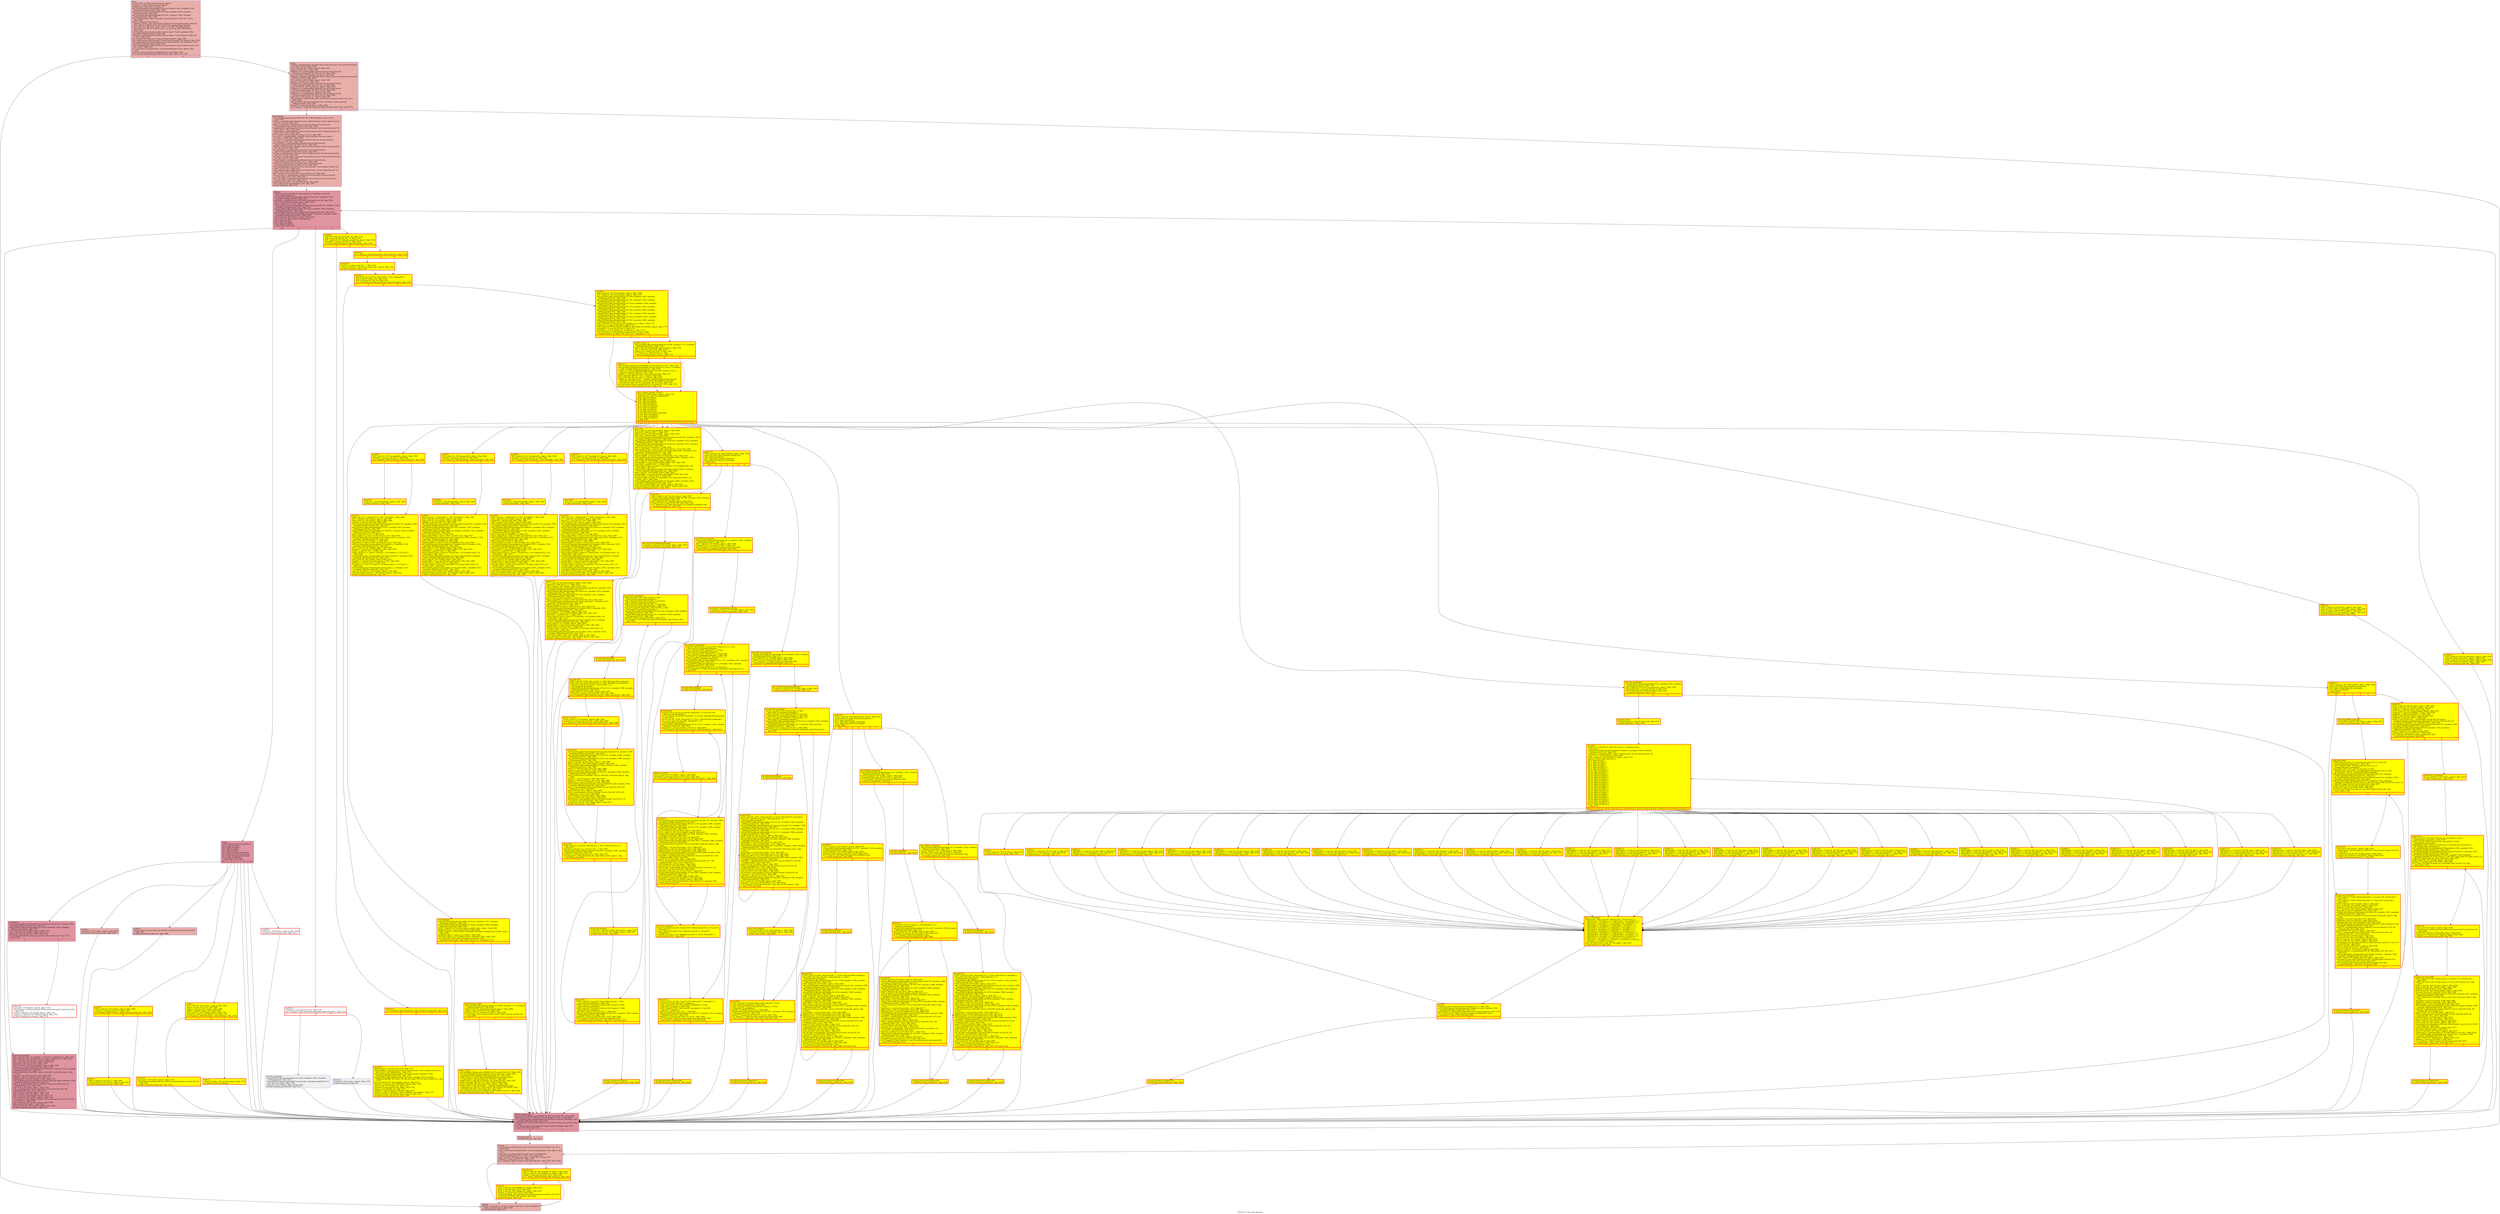 digraph "CFG for 'vc_chr_write' function" {
	label="CFG for 'vc_chr_write' function";

	Node0x564187f73450 [shape=record,color="#3d50c3ff", style=filled, fillcolor="#d0473d70",label="{entry:\l  %_now.i.i423.i = alloca %struct.timeval, align 8\l  %_now.i.i.i = alloca %struct.timeval, align 8\l  %response.i = alloca [40 x i8], align 16\l  call void @llvm.dbg.value(metadata %struct.Chardev* %chr, metadata !1540,\l... metadata !DIExpression()), !dbg !1548\l  call void @llvm.dbg.value(metadata i8* %buf, metadata !1541, metadata\l... !DIExpression()), !dbg !1548\l  call void @llvm.dbg.value(metadata i32 %len, metadata !1542, metadata\l... !DIExpression()), !dbg !1548\l  %0 = getelementptr %struct.Chardev, %struct.Chardev* %chr, i64 0, i32 0,\l... !dbg !1549\l  %call = tail call %struct.Object*\l... @object_dynamic_cast_assert(%struct.Object* %0, i8* getelementptr inbounds\l... ([11 x i8], [11 x i8]* @.str.34, i64 0, i64 0), i8* getelementptr inbounds\l... ([13 x i8], [13 x i8]* @.str.1, i64 0, i64 0), i32 1095, i8* getelementptr\l... inbounds ([13 x i8], [13 x i8]* @__func__.vc_chr_write, i64 0, i64 0)) #21,\l... !dbg !1549\l  call void @llvm.dbg.value(metadata %struct.Object* %call, metadata !1543,\l... metadata !DIExpression()), !dbg !1548\l  %console = getelementptr inbounds %struct.Object, %struct.Object* %call, i64\l... 3, i32 3, !dbg !1550\l  %1 = bitcast i32* %console to %struct.QemuConsole**, !dbg !1550\l  %2 = load %struct.QemuConsole*, %struct.QemuConsole** %1, align 8, !dbg !1550\l  call void @llvm.dbg.value(metadata %struct.QemuConsole* %2, metadata !1544,\l... metadata !DIExpression()), !dbg !1548\l  %ds = getelementptr inbounds %struct.QemuConsole, %struct.QemuConsole* %2,\l... i64 0, i32 3, !dbg !1551\l  %3 = load %struct.DisplayState*, %struct.DisplayState** %ds, align 8, !dbg\l... !1551\l  %tobool = icmp eq %struct.DisplayState* %3, null, !dbg !1553\l  br i1 %tobool, label %cleanup, label %if.end, !dbg !1554, !prof !1555\l|{<s0>T|<s1>F}}"];
	Node0x564187f73450:s0 -> Node0x564187f96200;
	Node0x564187f73450:s1 -> Node0x564187f95b10;
	Node0x564187f95b10 [shape=record,color="#3d50c3ff", style=filled, fillcolor="#d0473d70",label="{if.end:                                           \l  %width = getelementptr inbounds %struct.QemuConsole, %struct.QemuConsole*\l... %2, i64 0, i32 15, !dbg !1556\l  %4 = load i32, i32* %width, align 8, !dbg !1556\l  %mul = shl i32 %4, 3, !dbg !1557\l  %update_x0 = getelementptr inbounds %struct.QemuConsole,\l... %struct.QemuConsole* %2, i64 0, i32 32, !dbg !1558\l  store i32 %mul, i32* %update_x0, align 8, !dbg !1559\l  %height = getelementptr inbounds %struct.QemuConsole, %struct.QemuConsole*\l... %2, i64 0, i32 16, !dbg !1560\l  %5 = load i32, i32* %height, align 4, !dbg !1560\l  %mul1 = shl i32 %5, 4, !dbg !1561\l  %update_y0 = getelementptr inbounds %struct.QemuConsole,\l... %struct.QemuConsole* %2, i64 0, i32 33, !dbg !1562\l  store i32 %mul1, i32* %update_y0, align 4, !dbg !1563\l  %update_x1 = getelementptr inbounds %struct.QemuConsole,\l... %struct.QemuConsole* %2, i64 0, i32 34, !dbg !1564\l  store i32 0, i32* %update_x1, align 8, !dbg !1565\l  %update_y1 = getelementptr inbounds %struct.QemuConsole,\l... %struct.QemuConsole* %2, i64 0, i32 35, !dbg !1566\l  store i32 0, i32* %update_y1, align 4, !dbg !1567\l  tail call fastcc void @console_show_cursor(%struct.QemuConsole* %2, i32 0),\l... !dbg !1568\l  call void @llvm.dbg.value(metadata i32 0, metadata !1545, metadata\l... !DIExpression()), !dbg !1548\l  %cmp127 = icmp sgt i32 %len, 0, !dbg !1569\l  br i1 %cmp127, label %for.body.lr.ph, label %for.end, !dbg !1572, !prof !1573\l|{<s0>T|<s1>F}}"];
	Node0x564187f95b10:s0 -> Node0x564188147f10;
	Node0x564187f95b10:s1 -> Node0x564187f97930;
	Node0x564188147f10 [shape=record,color="#3d50c3ff", style=filled, fillcolor="#d0473d70",label="{for.body.lr.ph:                                   \l  %6 = getelementptr inbounds [40 x i8], [40 x i8]* %response.i, i64 0, i64 0,\l... !dbg !1574\l  %state.i = getelementptr inbounds %struct.QemuConsole, %struct.QemuConsole*\l... %2, i64 0, i32 36, !dbg !1574\l  %nb_esc_params34.i = getelementptr inbounds %struct.QemuConsole,\l... %struct.QemuConsole* %2, i64 0, i32 38, !dbg !1594\l  %arrayidx58.i = getelementptr %struct.QemuConsole, %struct.QemuConsole* %2,\l... i64 0, i32 37, i64 0, !dbg !1595\l  %arrayidx60.i = getelementptr %struct.QemuConsole, %struct.QemuConsole* %2,\l... i64 0, i32 37, i64 1, !dbg !1595\l  %7 = bitcast %struct.timeval* %_now.i.i.i to i8*, !dbg !1597\l  %tv_sec.i.i.i = getelementptr inbounds %struct.timeval, %struct.timeval*\l... %_now.i.i.i, i64 0, i32 0, !dbg !1597\l  %tv_usec.i.i.i = getelementptr inbounds %struct.timeval, %struct.timeval*\l... %_now.i.i.i, i64 0, i32 1, !dbg !1597\l  %x_saved242.i = getelementptr inbounds %struct.QemuConsole,\l... %struct.QemuConsole* %2, i64 0, i32 21, !dbg !1627\l  %x243.i = getelementptr inbounds %struct.QemuConsole, %struct.QemuConsole*\l... %2, i64 0, i32 19, !dbg !1627\l  %y_saved244.i = getelementptr inbounds %struct.QemuConsole,\l... %struct.QemuConsole* %2, i64 0, i32 22, !dbg !1627\l  %y245.i = getelementptr inbounds %struct.QemuConsole, %struct.QemuConsole*\l... %2, i64 0, i32 20, !dbg !1627\l  %y_base.i = getelementptr inbounds %struct.QemuConsole, %struct.QemuConsole*\l... %2, i64 0, i32 24, !dbg !1629\l  %total_height.i = getelementptr inbounds %struct.QemuConsole,\l... %struct.QemuConsole* %2, i64 0, i32 17, !dbg !1629\l  %cells.i84 = getelementptr inbounds %struct.QemuConsole,\l... %struct.QemuConsole* %2, i64 0, i32 27, !dbg !1631\l  %8 = getelementptr inbounds %struct.QemuConsole, %struct.QemuConsole* %2,\l... i64 0, i32 26, i32 0, !dbg !1631\l  %9 = getelementptr inbounds %struct.QemuConsole, %struct.QemuConsole* %2,\l... i64 0, i32 25, i32 0, !dbg !1647\l  %10 = bitcast %struct.timeval* %_now.i.i423.i to i8*, !dbg !1657\l  %tv_sec.i.i431.i = getelementptr inbounds %struct.timeval, %struct.timeval*\l... %_now.i.i423.i, i64 0, i32 0, !dbg !1657\l  %tv_usec.i.i432.i = getelementptr inbounds %struct.timeval, %struct.timeval*\l... %_now.i.i423.i, i64 0, i32 1, !dbg !1657\l  %wide.trip.count144 = zext i32 %len to i64, !dbg !1569\l  %11 = bitcast i32* %arrayidx58.i to i8*, !dbg !1673\l  br label %for.body, !dbg !1572\l}"];
	Node0x564188147f10 -> Node0x564187f97d70;
	Node0x564187f97d70 [shape=record,color="#b70d28ff", style=filled, fillcolor="#b70d2870",label="{for.body:                                         \l  %indvars.iv142 = phi i64 [ 0, %for.body.lr.ph ], [ %indvars.iv.next143,\l... %console_putchar.exit ]\l  call void @llvm.dbg.value(metadata i64 %indvars.iv142, metadata !1545,\l... metadata !DIExpression()), !dbg !1548\l  %arrayidx = getelementptr i8, i8* %buf, i64 %indvars.iv142, !dbg !1676\l  %12 = load i8, i8* %arrayidx, align 1, !dbg !1676\l  %conv = zext i8 %12 to i32, !dbg !1676\l  call void @llvm.dbg.value(metadata %struct.QemuConsole* %2, metadata !1579,\l... metadata !DIExpression()) #21, !dbg !1574\l  call void @llvm.dbg.value(metadata i32 %conv, metadata !1580, metadata\l... !DIExpression()) #21, !dbg !1574\l  call void @llvm.lifetime.start.p0i8(i64 40, i8* nonnull %6) #21, !dbg !1677\l  call void @llvm.dbg.declare(metadata [40 x i8]* %response.i, metadata !1584,\l... metadata !DIExpression()) #21, !dbg !1678\l  %13 = load i32, i32* %state.i, align 8, !dbg !1679\l  switch i32 %13, label %console_putchar.exit [\l    i32 0, label %sw.bb.i\l    i32 1, label %sw.bb22.i\l    i32 2, label %sw.bb30.i\l  ], !dbg !1680, !prof !1681\l|{<s0>def|<s1>0|<s2>1|<s3>2}}"];
	Node0x564187f97d70:s0 -> Node0x564187dc5a50;
	Node0x564187f97d70:s1 -> Node0x564188006310;
	Node0x564187f97d70:s2 -> Node0x564187e80830;
	Node0x564187f97d70:s3 -> Node0x5641880b4ba0;
	Node0x564188006310 [shape=record,color="#b70d28ff", style=filled, fillcolor="#b70d2870",label="{sw.bb.i:                                          \l  switch i8 %12, label %sw.default.i [\l    i8 13, label %sw.bb1.i\l    i8 10, label %sw.bb3.i\l    i8 8, label %sw.bb4.i\l    i8 9, label %sw.bb7.i\l    i8 7, label %console_putchar.exit\l    i8 14, label %console_putchar.exit\l    i8 15, label %console_putchar.exit\l    i8 27, label %sw.bb20.i\l  ], !dbg !1682, !prof !1683\l|{<s0>def|<s1>13|<s2>10|<s3>8|<s4>9|<s5>7|<s6>14|<s7>15|<s8>27}}"];
	Node0x564188006310:s0 -> Node0x564187e18f70;
	Node0x564188006310:s1 -> Node0x5641880eb290;
	Node0x564188006310:s2 -> Node0x5641880eb240;
	Node0x564188006310:s3 -> Node0x564187fa9480;
	Node0x564188006310:s4 -> Node0x564187fac8e0;
	Node0x564188006310:s5 -> Node0x564187dc5a50;
	Node0x564188006310:s6 -> Node0x564187dc5a50;
	Node0x564188006310:s7 -> Node0x564187dc5a50;
	Node0x564188006310:s8 -> Node0x564187fb0cb0;
	Node0x5641880eb290 [shape=record,color="#3d50c3ff", style=filled, fillcolor="#d0473d70",label="{sw.bb1.i:                                         \l  store i32 0, i32* %x243.i, align 8, !dbg !1684\l  br label %console_putchar.exit, !dbg !1686\l}"];
	Node0x5641880eb290 -> Node0x564187dc5a50;
	Node0x5641880eb240 [shape=record,color="#3d50c3ff", style=filled, fillcolor="#d0473d70",label="{sw.bb3.i:                                         \l  tail call fastcc void @console_put_lf(%struct.QemuConsole* nonnull %2) #21,\l... !dbg !1687\l  br label %console_putchar.exit, !dbg !1688\l}"];
	Node0x5641880eb240 -> Node0x564187dc5a50;
	Node0x564187fa9480 [shape=record,penwidth=3.0, style="filled", color="red", fillcolor="yellow",label="{sw.bb4.i:                                         \l  %14 = load i32, i32* %x243.i, align 8, !dbg !1689\l  %cmp.i = icmp sgt i32 %14, 0, !dbg !1691\l  br i1 %cmp.i, label %if.then.i, label %console_putchar.exit, !dbg !1692\l|{<s0>T|<s1>F}}"];
	Node0x564187fa9480:s0 -> Node0x5641880eb1f0;
	Node0x564187fa9480:s1 -> Node0x564187dc5a50;
	Node0x5641880eb1f0 [shape=record,penwidth=3.0, style="filled", color="red", fillcolor="yellow",label="{if.then.i:                                        \l  %dec.i = add nsw i32 %14, -1, !dbg !1693\l  store i32 %dec.i, i32* %x243.i, align 8, !dbg !1693\l  br label %console_putchar.exit, !dbg !1694\l}"];
	Node0x5641880eb1f0 -> Node0x564187dc5a50;
	Node0x564187fac8e0 [shape=record,penwidth=3.0, style="filled", color="red", fillcolor="yellow",label="{sw.bb7.i:                                         \l  %15 = load i32, i32* %x243.i, align 8, !dbg !1695\l  %rem.i = srem i32 %15, 8, !dbg !1697\l  %sub.i = sub nsw i32 8, %rem.i, !dbg !1698\l  %add.i = add i32 %sub.i, %15, !dbg !1699\l  %16 = load i32, i32* %width, align 8, !dbg !1700\l  %cmp10.i = icmp sgt i32 %add.i, %16, !dbg !1701\l  br i1 %cmp10.i, label %if.then11.i, label %if.else.i, !dbg !1702\l|{<s0>T|<s1>F}}"];
	Node0x564187fac8e0:s0 -> Node0x564187e76b40;
	Node0x564187fac8e0:s1 -> Node0x564187e737c0;
	Node0x564187e76b40 [shape=record,penwidth=3.0, style="filled", color="red", fillcolor="yellow",label="{if.then11.i:                                      \l  store i32 0, i32* %x243.i, align 8, !dbg !1703\l  tail call fastcc void @console_put_lf(%struct.QemuConsole* nonnull %2) #21,\l... !dbg !1705\l  br label %console_putchar.exit, !dbg !1706\l}"];
	Node0x564187e76b40 -> Node0x564187dc5a50;
	Node0x564187e737c0 [shape=record,penwidth=3.0, style="filled", color="red", fillcolor="yellow",label="{if.else.i:                                        \l  store i32 %add.i, i32* %x243.i, align 8, !dbg !1707\l  br label %console_putchar.exit\l}"];
	Node0x564187e737c0 -> Node0x564187dc5a50;
	Node0x564187fb0cb0 [shape=record,penwidth=3.0, color="red",label="{sw.bb20.i:                                        \l  store i32 1, i32* %state.i, align 8, !dbg !1709\l  br label %console_putchar.exit, !dbg !1710\l}"];
	Node0x564187fb0cb0 -> Node0x564187dc5a50;
	Node0x564187e18f70 [shape=record,color="#b70d28ff", style=filled, fillcolor="#b70d2870",label="{sw.default.i:                                     \l  call void @llvm.dbg.value(metadata %struct.QemuConsole* %2, metadata !1634,\l... metadata !DIExpression()) #21, !dbg !1711\l  call void @llvm.dbg.value(metadata i32 %conv, metadata !1635, metadata\l... !DIExpression()) #21, !dbg !1711\l  %17 = load i32, i32* %x243.i, align 8, !dbg !1713\l  %18 = load i32, i32* %width, align 8, !dbg !1715\l  %cmp.i46 = icmp slt i32 %17, %18, !dbg !1716\l  br i1 %cmp.i46, label %console_put_one.exit, label %if.then.i47, !dbg !1717,\l... !prof !1718\l|{<s0>T|<s1>F}}"];
	Node0x564187e18f70:s0 -> Node0x564187dfb2d0;
	Node0x564187e18f70:s1 -> Node0x564187f8f870;
	Node0x564187f8f870 [shape=record,penwidth=3.0, color="red",label="{if.then.i47:                                      \l  store i32 0, i32* %x243.i, align 8, !dbg !1719\l  tail call fastcc void @console_put_lf(%struct.QemuConsole* nonnull %2) #21,\l... !dbg !1721\l  %.pre.i = load i32, i32* %width, align 8, !dbg !1722\l  %.pre27.i = load i32, i32* %x243.i, align 8, !dbg !1723\l  br label %console_put_one.exit, !dbg !1724\l}"];
	Node0x564187f8f870 -> Node0x564187dfb2d0;
	Node0x564187dfb2d0 [shape=record,color="#b70d28ff", style=filled, fillcolor="#b70d2870",label="{console_put_one.exit:                             \l  %19 = phi i32 [ %17, %sw.default.i ], [ %.pre27.i, %if.then.i47 ], !dbg !1723\l  %20 = phi i32 [ %18, %sw.default.i ], [ %.pre.i, %if.then.i47 ], !dbg !1722\l  %21 = load i32, i32* %y_base.i, align 4, !dbg !1725\l  %22 = load i32, i32* %y245.i, align 4, !dbg !1726\l  %add.i49 = add i32 %22, %21, !dbg !1727\l  %23 = load i32, i32* %total_height.i, align 8, !dbg !1728\l  %rem.i51 = srem i32 %add.i49, %23, !dbg !1729\l  call void @llvm.dbg.value(metadata i32 %rem.i51, metadata !1637, metadata\l... !DIExpression()) #21, !dbg !1711\l  %24 = load %struct.TextCell*, %struct.TextCell** %cells.i84, align 8, !dbg\l... !1730\l  %mul.i52 = mul i32 %rem.i51, %20, !dbg !1731\l  %add4.i = add i32 %mul.i52, %19, !dbg !1732\l  %idxprom.i53 = sext i32 %add4.i to i64, !dbg !1733\l  call void @llvm.dbg.value(metadata %struct.TextCell* undef, metadata !1636,\l... metadata !DIExpression()) #21, !dbg !1711\l  %ch5.i = getelementptr %struct.TextCell, %struct.TextCell* %24, i64\l... %idxprom.i53, i32 0, !dbg !1734\l  store i8 %12, i8* %ch5.i, align 1, !dbg !1735\l  %25 = getelementptr %struct.TextCell, %struct.TextCell* %24, i64\l... %idxprom.i53, i32 1, i32 0, !dbg !1736\l  %26 = load i16, i16* %8, align 2, !dbg !1736\l  store i16 %26, i16* %25, align 1, !dbg !1736\l  %27 = load i32, i32* %x243.i, align 8, !dbg !1737\l  %28 = load i32, i32* %y245.i, align 4, !dbg !1738\l  tail call fastcc void @update_xy(%struct.QemuConsole* nonnull %2, i32 %27,\l... i32 %28) #21, !dbg !1739\l  %29 = load i32, i32* %x243.i, align 8, !dbg !1740\l  %inc.i54 = add i32 %29, 1, !dbg !1740\l  store i32 %inc.i54, i32* %x243.i, align 8, !dbg !1740\l  br label %console_putchar.exit, !dbg !1741\l}"];
	Node0x564187dfb2d0 -> Node0x564187dc5a50;
	Node0x564187e80830 [shape=record,penwidth=3.0, color="red",label="{sw.bb22.i:                                        \l  %cmp23.i = icmp eq i8 %12, 91, !dbg !1742\l  br i1 %cmp23.i, label %for.body.i.preheader, label %if.else27.i, !dbg !1743\l|{<s0>T|<s1>F}}"];
	Node0x564187e80830:s0 -> Node0x564187f97ae0;
	Node0x564187e80830:s1 -> Node0x564187f86480;
	Node0x564187f97ae0 [shape=record,color="#3d50c3ff", style=filled, fillcolor="#dbdcde70",label="{for.body.i.preheader:                             \l  call void @llvm.dbg.value(metadata i32 undef, metadata !1581, metadata\l... !DIExpression()), !dbg !1574\l  call void @llvm.memset.p0i8.i64(i8* nonnull align 4 dereferenceable(16) %11,\l... i8 0, i64 16, i1 false), !dbg !1744\l  store i32 2, i32* %state.i, align 8, !dbg !1745\l  br label %console_putchar.exit, !dbg !1746\l}"];
	Node0x564187f97ae0 -> Node0x564187dc5a50;
	Node0x564187f86480 [shape=record,color="#3d50c3ff", style=filled, fillcolor="#dbdcde70",label="{if.else27.i:                                      \l  store i32 0, i32* %state.i, align 8, !dbg !1747\l  br label %console_putchar.exit\l}"];
	Node0x564187f86480 -> Node0x564187dc5a50;
	Node0x5641880b4ba0 [shape=record,penwidth=3.0, style="filled", color="red", fillcolor="yellow",label="{sw.bb30.i:                                        \l  %ch.off.i = add nsw i32 %conv, -48, !dbg !1749\l  %30 = icmp ult i32 %ch.off.i, 10, !dbg !1749\l  %31 = load i32, i32* %nb_esc_params34.i, align 8, !dbg !1594\l  %cmp35.i = icmp slt i32 %31, 3, !dbg !1594\l  br i1 %30, label %if.then33.i, label %if.else46.i, !dbg !1749\l|{<s0>T|<s1>F}}"];
	Node0x5641880b4ba0:s0 -> Node0x564187ddf3e0;
	Node0x5641880b4ba0:s1 -> Node0x564187ff30d0;
	Node0x564187ddf3e0 [shape=record,penwidth=3.0, style="filled", color="red", fillcolor="yellow",label="{if.then33.i:                                      \l  br i1 %cmp35.i, label %if.then36.i, label %console_putchar.exit, !dbg !1750\l|{<s0>T|<s1>F}}"];
	Node0x564187ddf3e0:s0 -> Node0x564187f76bf0;
	Node0x564187ddf3e0:s1 -> Node0x564187dc5a50;
	Node0x564187f76bf0 [shape=record,penwidth=3.0, style="filled", color="red", fillcolor="yellow",label="{if.then36.i:                                      \l  %idxprom39.i = sext i32 %31 to i64, !dbg !1751\l  %arrayidx40.i = getelementptr %struct.QemuConsole, %struct.QemuConsole* %2,\l... i64 0, i32 37, i64 %idxprom39.i, !dbg !1751\l  call void @llvm.dbg.value(metadata i32* %arrayidx40.i, metadata !1585,\l... metadata !DIExpression()) #21, !dbg !1752\l  call void @llvm.dbg.value(metadata i32 %conv, metadata !1591, metadata\l... !DIExpression(DW_OP_constu, 48, DW_OP_minus, DW_OP_stack_value)) #21, !dbg\l... !1752\l  %32 = load i32, i32* %arrayidx40.i, align 4, !dbg !1753\l  %sub42.i = sub nuw i32 -2147483601, %conv, !dbg !1754\l  %div.i = sdiv i32 %sub42.i, 10, !dbg !1755\l  %cmp43.i = icmp sgt i32 %32, %div.i, !dbg !1756\l  %mul.i = mul i32 %32, 10, !dbg !1757\l  %add44.i = add i32 %mul.i, %ch.off.i, !dbg !1757\l  %cond.i = select i1 %cmp43.i, i32 2147483647, i32 %add44.i, !dbg !1757\l  store i32 %cond.i, i32* %arrayidx40.i, align 4, !dbg !1758\l  br label %console_putchar.exit, !dbg !1759\l}"];
	Node0x564187f76bf0 -> Node0x564187dc5a50;
	Node0x564187ff30d0 [shape=record,penwidth=3.0, style="filled", color="red", fillcolor="yellow",label="{if.else46.i:                                      \l  br i1 %cmp35.i, label %if.then49.i, label %if.end52.i, !dbg !1760\l|{<s0>T|<s1>F}}"];
	Node0x564187ff30d0:s0 -> Node0x564187f3d2c0;
	Node0x564187ff30d0:s1 -> Node0x564187ffe0a0;
	Node0x564187f3d2c0 [shape=record,penwidth=3.0, style="filled", color="red", fillcolor="yellow",label="{if.then49.i:                                      \l  %inc51.i = add nsw i32 %31, 1, !dbg !1761\l  store i32 %inc51.i, i32* %nb_esc_params34.i, align 8, !dbg !1761\l  br label %if.end52.i, !dbg !1763\l}"];
	Node0x564187f3d2c0 -> Node0x564187ffe0a0;
	Node0x564187ffe0a0 [shape=record,penwidth=3.0, style="filled", color="red", fillcolor="yellow",label="{if.end52.i:                                       \l  %33 = phi i32 [ %inc51.i, %if.then49.i ], [ %31, %if.else46.i ]\l  %34 = and i32 %conv, 251, !dbg !1764\l  %35 = icmp eq i32 %34, 59, !dbg !1764\l  br i1 %35, label %console_putchar.exit, label %if.end56.i, !dbg !1764\l|{<s0>T|<s1>F}}"];
	Node0x564187ffe0a0:s0 -> Node0x564187dc5a50;
	Node0x564187ffe0a0:s1 -> Node0x564187e16ae0;
	Node0x564187e16ae0 [shape=record,penwidth=3.0, style="filled", color="red", fillcolor="yellow",label="{if.end56.i:                                       \l  %36 = load i32, i32* %arrayidx58.i, align 4, !dbg !1766\l  %37 = load i32, i32* %arrayidx60.i, align 4, !dbg !1767\l  call void @llvm.dbg.value(metadata i32 %36, metadata !1622, metadata\l... !DIExpression()) #21, !dbg !1768\l  call void @llvm.dbg.value(metadata i32 %37, metadata !1623, metadata\l... !DIExpression()) #21, !dbg !1768\l  call void @llvm.dbg.value(metadata i32 %conv, metadata !1624, metadata\l... !DIExpression()) #21, !dbg !1768\l  call void @llvm.dbg.value(metadata i32 %33, metadata !1625, metadata\l... !DIExpression()) #21, !dbg !1768\l  call void @llvm.dbg.value(metadata i32 %36, metadata !1605, metadata\l... !DIExpression()) #21, !dbg !1769\l  call void @llvm.dbg.value(metadata i32 %37, metadata !1606, metadata\l... !DIExpression()) #21, !dbg !1769\l  call void @llvm.dbg.value(metadata i32 %conv, metadata !1607, metadata\l... !DIExpression()) #21, !dbg !1769\l  call void @llvm.dbg.value(metadata i32 %33, metadata !1608, metadata\l... !DIExpression()) #21, !dbg !1769\l  %38 = load i32, i32* @trace_events_enabled_count, align 4, !dbg !1770\l  %tobool.i.i.i = icmp eq i32 %38, 0, !dbg !1770\l  %39 = load i16, i16* @_TRACE_CONSOLE_PUTCHAR_CSI_DSTATE, align 2, !dbg !1770\l  %tobool4.i.i.i = icmp eq i16 %39, 0, !dbg !1770\l  %or.cond.i.i.i = or i1 %tobool.i.i.i, %tobool4.i.i.i, !dbg !1770\l  br i1 %or.cond.i.i.i, label %trace_console_putchar_csi.exit.i, label\l... %land.lhs.true5.i.i.i, !dbg !1770, !prof !1771, !misexpect !1772\l|{<s0>T|<s1>F}}"];
	Node0x564187e16ae0:s0 -> Node0x564187e20670;
	Node0x564187e16ae0:s1 -> Node0x564187f17650;
	Node0x564187f17650 [shape=record,penwidth=3.0, style="filled", color="red", fillcolor="yellow",label="{land.lhs.true5.i.i.i:                             \l  call void @llvm.dbg.value(metadata i32 32768, metadata !1773, metadata\l... !DIExpression()) #21, !dbg !1779\l  %40 = load i32, i32* @qemu_loglevel, align 4, !dbg !1781\l  %41 = trunc i32 %40 to i16, !dbg !1782\l  %cmp.i.i.i.i = icmp slt i16 %41, 0, !dbg !1782\l  br i1 %cmp.i.i.i.i, label %if.then.i.i.i, label\l... %trace_console_putchar_csi.exit.i, !dbg !1783\l|{<s0>T|<s1>F}}"];
	Node0x564187f17650:s0 -> Node0x5641880241f0;
	Node0x564187f17650:s1 -> Node0x564187e20670;
	Node0x5641880241f0 [shape=record,penwidth=3.0, style="filled", color="red", fillcolor="yellow",label="{if.then.i.i.i:                                    \l  call void @llvm.lifetime.start.p0i8(i64 16, i8* nonnull %7) #21, !dbg !1784\l  call void @llvm.dbg.declare(metadata %struct.timeval* %_now.i.i.i, metadata\l... !1609, metadata !DIExpression()) #21, !dbg !1785\l  %call7.i.i.i = call i32 @gettimeofday(%struct.timeval* nonnull %_now.i.i.i,\l... %struct.timezone* null) #21, !dbg !1786\l  %call8.i.i.i = tail call i32 @qemu_get_thread_id() #21, !dbg !1787\l  %42 = load i64, i64* %tv_sec.i.i.i, align 8, !dbg !1788\l  %43 = load i64, i64* %tv_usec.i.i.i, align 8, !dbg !1789\l  %call9.i.i.i = tail call i32 (i8*, ...) @qemu_log(i8* getelementptr inbounds\l... ([76 x i8], [76 x i8]* @.str.41, i64 0, i64 0), i32 %call8.i.i.i, i64 %42,\l... i64 %43, i32 %36, i32 %37, i32 %conv, i32 %33) #21, !dbg !1790\l  call void @llvm.lifetime.end.p0i8(i64 16, i8* nonnull %7) #21, !dbg !1791\l  br label %trace_console_putchar_csi.exit.i, !dbg !1792\l}"];
	Node0x5641880241f0 -> Node0x564187e20670;
	Node0x564187e20670 [shape=record,penwidth=3.0, style="filled", color="red", fillcolor="yellow",label="{trace_console_putchar_csi.exit.i:                 \l  store i32 0, i32* %state.i, align 8, !dbg !1793\l  switch i8 %12, label %sw.default246.i [\l    i8 65, label %sw.bb63.i\l    i8 66, label %sw.bb76.i\l    i8 67, label %sw.bb89.i\l    i8 68, label %sw.bb102.i\l    i8 71, label %sw.bb115.i\l    i8 102, label %sw.bb120.i\l    i8 72, label %sw.bb120.i\l    i8 74, label %sw.bb127.i\l    i8 75, label %sw.bb190.i\l    i8 109, label %for.cond.i.i.preheader\l    i8 110, label %sw.bb225.i\l    i8 115, label %sw.bb238.i\l    i8 117, label %sw.bb241.i\l  ], !dbg !1794\l|{<s0>def|<s1>65|<s2>66|<s3>67|<s4>68|<s5>71|<s6>102|<s7>72|<s8>74|<s9>75|<s10>109|<s11>110|<s12>115|<s13>117}}"];
	Node0x564187e20670:s0 -> Node0x564187fbca70;
	Node0x564187e20670:s1 -> Node0x564187fa1500;
	Node0x564187e20670:s2 -> Node0x564187f53060;
	Node0x564187e20670:s3 -> Node0x56418804ff00;
	Node0x564187e20670:s4 -> Node0x564187e18a70;
	Node0x564187e20670:s5 -> Node0x564187f6e090;
	Node0x564187e20670:s6 -> Node0x564188048b10;
	Node0x564187e20670:s7 -> Node0x564188048b10;
	Node0x564187e20670:s8 -> Node0x56418801e150;
	Node0x564187e20670:s9 -> Node0x564187ff7c50;
	Node0x564187e20670:s10 -> Node0x564187e6e220;
	Node0x564187e20670:s11 -> Node0x56418809a3b0;
	Node0x564187e20670:s12 -> Node0x564187e10730;
	Node0x564187e20670:s13 -> Node0x56418805afa0;
	Node0x564187e6e220 [shape=record,penwidth=3.0, style="filled", color="red", fillcolor="yellow",label="{for.cond.i.i.preheader:                           \l  call void @llvm.dbg.value(metadata i32 0, metadata !1655, metadata\l... !DIExpression()) #21, !dbg !1795\l  %44 = load i32, i32* %nb_esc_params34.i, align 8, !dbg !1796\l  %cmp.i539.i102 = icmp sgt i32 %44, 0, !dbg !1797\l  br i1 %cmp.i539.i102, label %for.body.i.i.lr.ph, label\l... %console_putchar.exit, !dbg !1798\l|{<s0>T|<s1>F}}"];
	Node0x564187e6e220:s0 -> Node0x564187ddbea0;
	Node0x564187e6e220:s1 -> Node0x564187dc5a50;
	Node0x564187ddbea0 [shape=record,penwidth=3.0, style="filled", color="red", fillcolor="yellow",label="{for.body.i.i.lr.ph:                               \l  %wide.trip.count = zext i32 %44 to i64, !dbg !1797\l  br label %for.body.i.i, !dbg !1798\l}"];
	Node0x564187ddbea0 -> Node0x5641880ea1d0;
	Node0x564187fa1500 [shape=record,penwidth=3.0, style="filled", color="red", fillcolor="yellow",label="{sw.bb63.i:                                        \l  %45 = load i32, i32* %arrayidx58.i, align 4, !dbg !1799\l  %cmp66.i = icmp eq i32 %45, 0, !dbg !1801\l  br i1 %cmp66.i, label %if.then67.i, label %if.end70.i, !dbg !1802\l|{<s0>T|<s1>F}}"];
	Node0x564187fa1500:s0 -> Node0x564187e21200;
	Node0x564187fa1500:s1 -> Node0x564187e096b0;
	Node0x564187e21200 [shape=record,penwidth=3.0, style="filled", color="red", fillcolor="yellow",label="{if.then67.i:                                      \l  store i32 1, i32* %arrayidx58.i, align 4, !dbg !1803\l  br label %if.end70.i, !dbg !1805\l}"];
	Node0x564187e21200 -> Node0x564187e096b0;
	Node0x564187e096b0 [shape=record,penwidth=3.0, style="filled", color="red", fillcolor="yellow",label="{if.end70.i:                                       \l  %46 = phi i32 [ 1, %if.then67.i ], [ %45, %sw.bb63.i ], !dbg !1806\l  %47 = load i32, i32* %x243.i, align 8, !dbg !1807\l  %48 = load i32, i32* %y245.i, align 4, !dbg !1808\l  %sub75.i = sub i32 %48, %46, !dbg !1809\l  call void @llvm.dbg.value(metadata %struct.QemuConsole* %2, metadata !1810,\l... metadata !DIExpression()) #21, !dbg !1817\l  call void @llvm.dbg.value(metadata i32 %47, metadata !1815, metadata\l... !DIExpression()) #21, !dbg !1817\l  call void @llvm.dbg.value(metadata i32 %sub75.i, metadata !1816, metadata\l... !DIExpression()) #21, !dbg !1817\l  %49 = icmp sgt i32 %47, 0, !dbg !1819\l  %spec.select.i.i = select i1 %49, i32 %47, i32 0, !dbg !1819\l  call void @llvm.dbg.value(metadata i32 %spec.select.i.i, metadata !1815,\l... metadata !DIExpression()) #21, !dbg !1817\l  %50 = icmp sgt i32 %sub75.i, 0, !dbg !1820\l  %y.addr.0.i.i = select i1 %50, i32 %sub75.i, i32 0, !dbg !1820\l  call void @llvm.dbg.value(metadata i32 %y.addr.0.i.i, metadata !1816,\l... metadata !DIExpression()) #21, !dbg !1817\l  %51 = load i32, i32* %height, align 4, !dbg !1821\l  %cmp4.i.i = icmp slt i32 %y.addr.0.i.i, %51, !dbg !1823\l  %sub.i.i = add i32 %51, -1, !dbg !1824\l  %spec.select25.i.i = select i1 %cmp4.i.i, i32 %y.addr.0.i.i, i32 %sub.i.i,\l... !dbg !1826\l  call void @llvm.dbg.value(metadata i32 %spec.select25.i.i, metadata !1816,\l... metadata !DIExpression()) #21, !dbg !1817\l  %52 = load i32, i32* %width, align 8, !dbg !1827\l  %cmp8.i.i = icmp slt i32 %spec.select.i.i, %52, !dbg !1829\l  %sub11.i.i = add i32 %52, -1, !dbg !1830\l  %x.addr.1.i.i = select i1 %cmp8.i.i, i32 %spec.select.i.i, i32 %sub11.i.i,\l... !dbg !1830\l  call void @llvm.dbg.value(metadata i32 %x.addr.1.i.i, metadata !1815,\l... metadata !DIExpression()) #21, !dbg !1817\l  store i32 %x.addr.1.i.i, i32* %x243.i, align 8, !dbg !1831\l  store i32 %spec.select25.i.i, i32* %y245.i, align 4, !dbg !1832\l  br label %console_putchar.exit, !dbg !1833\l}"];
	Node0x564187e096b0 -> Node0x564187dc5a50;
	Node0x564187f53060 [shape=record,penwidth=3.0, style="filled", color="red", fillcolor="yellow",label="{sw.bb76.i:                                        \l  %53 = load i32, i32* %arrayidx58.i, align 4, !dbg !1834\l  %cmp79.i = icmp eq i32 %53, 0, !dbg !1836\l  br i1 %cmp79.i, label %if.then80.i, label %if.end83.i, !dbg !1837\l|{<s0>T|<s1>F}}"];
	Node0x564187f53060:s0 -> Node0x5641880cda50;
	Node0x564187f53060:s1 -> Node0x5641880d48a0;
	Node0x5641880cda50 [shape=record,penwidth=3.0, style="filled", color="red", fillcolor="yellow",label="{if.then80.i:                                      \l  store i32 1, i32* %arrayidx58.i, align 4, !dbg !1838\l  br label %if.end83.i, !dbg !1840\l}"];
	Node0x5641880cda50 -> Node0x5641880d48a0;
	Node0x5641880d48a0 [shape=record,penwidth=3.0, style="filled", color="red", fillcolor="yellow",label="{if.end83.i:                                       \l  %54 = phi i32 [ 1, %if.then80.i ], [ %53, %sw.bb76.i ], !dbg !1841\l  %55 = load i32, i32* %x243.i, align 8, !dbg !1842\l  %56 = load i32, i32* %y245.i, align 4, !dbg !1843\l  %add88.i = add i32 %54, %56, !dbg !1844\l  call void @llvm.dbg.value(metadata %struct.QemuConsole* %2, metadata !1810,\l... metadata !DIExpression()) #21, !dbg !1845\l  call void @llvm.dbg.value(metadata i32 %55, metadata !1815, metadata\l... !DIExpression()) #21, !dbg !1845\l  call void @llvm.dbg.value(metadata i32 %add88.i, metadata !1816, metadata\l... !DIExpression()) #21, !dbg !1845\l  %57 = icmp sgt i32 %55, 0, !dbg !1847\l  %spec.select.i399.i = select i1 %57, i32 %55, i32 0, !dbg !1847\l  call void @llvm.dbg.value(metadata i32 %spec.select.i399.i, metadata !1815,\l... metadata !DIExpression()) #21, !dbg !1845\l  %58 = icmp sgt i32 %add88.i, 0, !dbg !1848\l  %y.addr.0.i400.i = select i1 %58, i32 %add88.i, i32 0, !dbg !1848\l  call void @llvm.dbg.value(metadata i32 %y.addr.0.i400.i, metadata !1816,\l... metadata !DIExpression()) #21, !dbg !1845\l  %59 = load i32, i32* %height, align 4, !dbg !1849\l  %cmp4.i402.i = icmp slt i32 %y.addr.0.i400.i, %59, !dbg !1850\l  %sub.i403.i = add i32 %59, -1, !dbg !1851\l  %spec.select25.i404.i = select i1 %cmp4.i402.i, i32 %y.addr.0.i400.i, i32\l... %sub.i403.i, !dbg !1852\l  call void @llvm.dbg.value(metadata i32 %spec.select25.i404.i, metadata\l... !1816, metadata !DIExpression()) #21, !dbg !1845\l  %60 = load i32, i32* %width, align 8, !dbg !1853\l  %cmp8.i406.i = icmp slt i32 %spec.select.i399.i, %60, !dbg !1854\l  %sub11.i407.i = add i32 %60, -1, !dbg !1855\l  %x.addr.1.i408.i = select i1 %cmp8.i406.i, i32 %spec.select.i399.i, i32\l... %sub11.i407.i, !dbg !1855\l  call void @llvm.dbg.value(metadata i32 %x.addr.1.i408.i, metadata !1815,\l... metadata !DIExpression()) #21, !dbg !1845\l  store i32 %x.addr.1.i408.i, i32* %x243.i, align 8, !dbg !1856\l  store i32 %spec.select25.i404.i, i32* %y245.i, align 4, !dbg !1857\l  br label %console_putchar.exit, !dbg !1858\l}"];
	Node0x5641880d48a0 -> Node0x564187dc5a50;
	Node0x56418804ff00 [shape=record,penwidth=3.0, style="filled", color="red", fillcolor="yellow",label="{sw.bb89.i:                                        \l  %61 = load i32, i32* %arrayidx58.i, align 4, !dbg !1859\l  %cmp92.i = icmp eq i32 %61, 0, !dbg !1861\l  br i1 %cmp92.i, label %if.then93.i, label %if.end96.i, !dbg !1862\l|{<s0>T|<s1>F}}"];
	Node0x56418804ff00:s0 -> Node0x564188087d30;
	Node0x56418804ff00:s1 -> Node0x564187e74a10;
	Node0x564188087d30 [shape=record,penwidth=3.0, style="filled", color="red", fillcolor="yellow",label="{if.then93.i:                                      \l  store i32 1, i32* %arrayidx58.i, align 4, !dbg !1863\l  br label %if.end96.i, !dbg !1865\l}"];
	Node0x564188087d30 -> Node0x564187e74a10;
	Node0x564187e74a10 [shape=record,penwidth=3.0, style="filled", color="red", fillcolor="yellow",label="{if.end96.i:                                       \l  %62 = phi i32 [ 1, %if.then93.i ], [ %61, %sw.bb89.i ], !dbg !1866\l  %63 = load i32, i32* %x243.i, align 8, !dbg !1867\l  %add100.i = add i32 %62, %63, !dbg !1868\l  %64 = load i32, i32* %y245.i, align 4, !dbg !1869\l  call void @llvm.dbg.value(metadata %struct.QemuConsole* %2, metadata !1810,\l... metadata !DIExpression()) #21, !dbg !1870\l  call void @llvm.dbg.value(metadata i32 %add100.i, metadata !1815, metadata\l... !DIExpression()) #21, !dbg !1870\l  call void @llvm.dbg.value(metadata i32 %64, metadata !1816, metadata\l... !DIExpression()) #21, !dbg !1870\l  %65 = icmp sgt i32 %add100.i, 0, !dbg !1872\l  %spec.select.i411.i = select i1 %65, i32 %add100.i, i32 0, !dbg !1872\l  call void @llvm.dbg.value(metadata i32 %spec.select.i411.i, metadata !1815,\l... metadata !DIExpression()) #21, !dbg !1870\l  %66 = icmp sgt i32 %64, 0, !dbg !1873\l  %y.addr.0.i412.i = select i1 %66, i32 %64, i32 0, !dbg !1873\l  call void @llvm.dbg.value(metadata i32 %y.addr.0.i412.i, metadata !1816,\l... metadata !DIExpression()) #21, !dbg !1870\l  %67 = load i32, i32* %height, align 4, !dbg !1874\l  %cmp4.i414.i = icmp slt i32 %y.addr.0.i412.i, %67, !dbg !1875\l  %sub.i415.i = add i32 %67, -1, !dbg !1876\l  %spec.select25.i416.i = select i1 %cmp4.i414.i, i32 %y.addr.0.i412.i, i32\l... %sub.i415.i, !dbg !1877\l  call void @llvm.dbg.value(metadata i32 %spec.select25.i416.i, metadata\l... !1816, metadata !DIExpression()) #21, !dbg !1870\l  %68 = load i32, i32* %width, align 8, !dbg !1878\l  %cmp8.i418.i = icmp slt i32 %spec.select.i411.i, %68, !dbg !1879\l  %sub11.i419.i = add i32 %68, -1, !dbg !1880\l  %x.addr.1.i420.i = select i1 %cmp8.i418.i, i32 %spec.select.i411.i, i32\l... %sub11.i419.i, !dbg !1880\l  call void @llvm.dbg.value(metadata i32 %x.addr.1.i420.i, metadata !1815,\l... metadata !DIExpression()) #21, !dbg !1870\l  store i32 %x.addr.1.i420.i, i32* %x243.i, align 8, !dbg !1881\l  store i32 %spec.select25.i416.i, i32* %y245.i, align 4, !dbg !1882\l  br label %console_putchar.exit, !dbg !1883\l}"];
	Node0x564187e74a10 -> Node0x564187dc5a50;
	Node0x564187e18a70 [shape=record,penwidth=3.0, style="filled", color="red", fillcolor="yellow",label="{sw.bb102.i:                                       \l  %69 = load i32, i32* %arrayidx58.i, align 4, !dbg !1884\l  %cmp105.i = icmp eq i32 %69, 0, !dbg !1886\l  br i1 %cmp105.i, label %if.then106.i, label %if.end109.i, !dbg !1887\l|{<s0>T|<s1>F}}"];
	Node0x564187e18a70:s0 -> Node0x5641880313a0;
	Node0x564187e18a70:s1 -> Node0x564187ffa020;
	Node0x5641880313a0 [shape=record,penwidth=3.0, style="filled", color="red", fillcolor="yellow",label="{if.then106.i:                                     \l  store i32 1, i32* %arrayidx58.i, align 4, !dbg !1888\l  br label %if.end109.i, !dbg !1890\l}"];
	Node0x5641880313a0 -> Node0x564187ffa020;
	Node0x564187ffa020 [shape=record,penwidth=3.0, style="filled", color="red", fillcolor="yellow",label="{if.end109.i:                                      \l  %70 = phi i32 [ 1, %if.then106.i ], [ %69, %sw.bb102.i ], !dbg !1891\l  %71 = load i32, i32* %x243.i, align 8, !dbg !1892\l  %sub113.i = sub i32 %71, %70, !dbg !1893\l  %72 = load i32, i32* %y245.i, align 4, !dbg !1894\l  call void @llvm.dbg.value(metadata %struct.QemuConsole* %2, metadata !1810,\l... metadata !DIExpression()) #21, !dbg !1895\l  call void @llvm.dbg.value(metadata i32 %sub113.i, metadata !1815, metadata\l... !DIExpression()) #21, !dbg !1895\l  call void @llvm.dbg.value(metadata i32 %72, metadata !1816, metadata\l... !DIExpression()) #21, !dbg !1895\l  %73 = icmp sgt i32 %sub113.i, 0, !dbg !1897\l  %spec.select.i435.i = select i1 %73, i32 %sub113.i, i32 0, !dbg !1897\l  call void @llvm.dbg.value(metadata i32 %spec.select.i435.i, metadata !1815,\l... metadata !DIExpression()) #21, !dbg !1895\l  %74 = icmp sgt i32 %72, 0, !dbg !1898\l  %y.addr.0.i436.i = select i1 %74, i32 %72, i32 0, !dbg !1898\l  call void @llvm.dbg.value(metadata i32 %y.addr.0.i436.i, metadata !1816,\l... metadata !DIExpression()) #21, !dbg !1895\l  %75 = load i32, i32* %height, align 4, !dbg !1899\l  %cmp4.i438.i = icmp slt i32 %y.addr.0.i436.i, %75, !dbg !1900\l  %sub.i439.i = add i32 %75, -1, !dbg !1901\l  %spec.select25.i440.i = select i1 %cmp4.i438.i, i32 %y.addr.0.i436.i, i32\l... %sub.i439.i, !dbg !1902\l  call void @llvm.dbg.value(metadata i32 %spec.select25.i440.i, metadata\l... !1816, metadata !DIExpression()) #21, !dbg !1895\l  %76 = load i32, i32* %width, align 8, !dbg !1903\l  %cmp8.i442.i = icmp slt i32 %spec.select.i435.i, %76, !dbg !1904\l  %sub11.i443.i = add i32 %76, -1, !dbg !1905\l  %x.addr.1.i444.i = select i1 %cmp8.i442.i, i32 %spec.select.i435.i, i32\l... %sub11.i443.i, !dbg !1905\l  call void @llvm.dbg.value(metadata i32 %x.addr.1.i444.i, metadata !1815,\l... metadata !DIExpression()) #21, !dbg !1895\l  store i32 %x.addr.1.i444.i, i32* %x243.i, align 8, !dbg !1906\l  store i32 %spec.select25.i440.i, i32* %y245.i, align 4, !dbg !1907\l  br label %console_putchar.exit, !dbg !1908\l}"];
	Node0x564187ffa020 -> Node0x564187dc5a50;
	Node0x564187f6e090 [shape=record,penwidth=3.0, style="filled", color="red", fillcolor="yellow",label="{sw.bb115.i:                                       \l  %77 = load i32, i32* %arrayidx58.i, align 4, !dbg !1909\l  %sub118.i = add i32 %77, -1, !dbg !1910\l  %78 = load i32, i32* %y245.i, align 4, !dbg !1911\l  call void @llvm.dbg.value(metadata %struct.QemuConsole* %2, metadata !1810,\l... metadata !DIExpression()) #21, !dbg !1912\l  call void @llvm.dbg.value(metadata i32 %sub118.i, metadata !1815, metadata\l... !DIExpression()) #21, !dbg !1912\l  call void @llvm.dbg.value(metadata i32 %78, metadata !1816, metadata\l... !DIExpression()) #21, !dbg !1912\l  %79 = icmp sgt i32 %sub118.i, 0, !dbg !1914\l  %spec.select.i447.i = select i1 %79, i32 %sub118.i, i32 0, !dbg !1914\l  call void @llvm.dbg.value(metadata i32 %spec.select.i447.i, metadata !1815,\l... metadata !DIExpression()) #21, !dbg !1912\l  %80 = icmp sgt i32 %78, 0, !dbg !1915\l  %y.addr.0.i448.i = select i1 %80, i32 %78, i32 0, !dbg !1915\l  call void @llvm.dbg.value(metadata i32 %y.addr.0.i448.i, metadata !1816,\l... metadata !DIExpression()) #21, !dbg !1912\l  %81 = load i32, i32* %height, align 4, !dbg !1916\l  %cmp4.i450.i = icmp slt i32 %y.addr.0.i448.i, %81, !dbg !1917\l  %sub.i451.i = add i32 %81, -1, !dbg !1918\l  %spec.select25.i452.i = select i1 %cmp4.i450.i, i32 %y.addr.0.i448.i, i32\l... %sub.i451.i, !dbg !1919\l  call void @llvm.dbg.value(metadata i32 %spec.select25.i452.i, metadata\l... !1816, metadata !DIExpression()) #21, !dbg !1912\l  %82 = load i32, i32* %width, align 8, !dbg !1920\l  %cmp8.i454.i = icmp slt i32 %spec.select.i447.i, %82, !dbg !1921\l  %sub11.i455.i = add i32 %82, -1, !dbg !1922\l  %x.addr.1.i456.i = select i1 %cmp8.i454.i, i32 %spec.select.i447.i, i32\l... %sub11.i455.i, !dbg !1922\l  call void @llvm.dbg.value(metadata i32 %x.addr.1.i456.i, metadata !1815,\l... metadata !DIExpression()) #21, !dbg !1912\l  store i32 %x.addr.1.i456.i, i32* %x243.i, align 8, !dbg !1923\l  store i32 %spec.select25.i452.i, i32* %y245.i, align 4, !dbg !1924\l  br label %console_putchar.exit, !dbg !1925\l}"];
	Node0x564187f6e090 -> Node0x564187dc5a50;
	Node0x564188048b10 [shape=record,penwidth=3.0, style="filled", color="red", fillcolor="yellow",label="{sw.bb120.i:                                       \l  %83 = load i32, i32* %arrayidx60.i, align 4, !dbg !1926\l  %sub123.i = add i32 %83, -1, !dbg !1927\l  %84 = load i32, i32* %arrayidx58.i, align 4, !dbg !1928\l  %sub126.i = add i32 %84, -1, !dbg !1929\l  call void @llvm.dbg.value(metadata %struct.QemuConsole* %2, metadata !1810,\l... metadata !DIExpression()) #21, !dbg !1930\l  call void @llvm.dbg.value(metadata i32 %sub123.i, metadata !1815, metadata\l... !DIExpression()) #21, !dbg !1930\l  call void @llvm.dbg.value(metadata i32 %sub126.i, metadata !1816, metadata\l... !DIExpression()) #21, !dbg !1930\l  %85 = icmp sgt i32 %sub123.i, 0, !dbg !1932\l  %spec.select.i459.i = select i1 %85, i32 %sub123.i, i32 0, !dbg !1932\l  call void @llvm.dbg.value(metadata i32 %spec.select.i459.i, metadata !1815,\l... metadata !DIExpression()) #21, !dbg !1930\l  %86 = icmp sgt i32 %sub126.i, 0, !dbg !1933\l  %y.addr.0.i460.i = select i1 %86, i32 %sub126.i, i32 0, !dbg !1933\l  call void @llvm.dbg.value(metadata i32 %y.addr.0.i460.i, metadata !1816,\l... metadata !DIExpression()) #21, !dbg !1930\l  %87 = load i32, i32* %height, align 4, !dbg !1934\l  %cmp4.i462.i = icmp slt i32 %y.addr.0.i460.i, %87, !dbg !1935\l  %sub.i463.i = add i32 %87, -1, !dbg !1936\l  %spec.select25.i464.i = select i1 %cmp4.i462.i, i32 %y.addr.0.i460.i, i32\l... %sub.i463.i, !dbg !1937\l  call void @llvm.dbg.value(metadata i32 %spec.select25.i464.i, metadata\l... !1816, metadata !DIExpression()) #21, !dbg !1930\l  %88 = load i32, i32* %width, align 8, !dbg !1938\l  %cmp8.i466.i = icmp slt i32 %spec.select.i459.i, %88, !dbg !1939\l  %sub11.i467.i = add i32 %88, -1, !dbg !1940\l  %x.addr.1.i468.i = select i1 %cmp8.i466.i, i32 %spec.select.i459.i, i32\l... %sub11.i467.i, !dbg !1940\l  call void @llvm.dbg.value(metadata i32 %x.addr.1.i468.i, metadata !1815,\l... metadata !DIExpression()) #21, !dbg !1930\l  store i32 %x.addr.1.i468.i, i32* %x243.i, align 8, !dbg !1941\l  store i32 %spec.select25.i464.i, i32* %y245.i, align 4, !dbg !1942\l  br label %console_putchar.exit, !dbg !1943\l}"];
	Node0x564188048b10 -> Node0x564187dc5a50;
	Node0x56418801e150 [shape=record,penwidth=3.0, style="filled", color="red", fillcolor="yellow",label="{sw.bb127.i:                                       \l  %89 = load i32, i32* %arrayidx58.i, align 4, !dbg !1944\l  switch i32 %89, label %console_putchar.exit [\l    i32 0, label %sw.bb130.i\l    i32 1, label %for.cond153.i.preheader\l    i32 2, label %for.cond175.i.preheader\l  ], !dbg !1945\l|{<s0>def|<s1>0|<s2>1|<s3>2}}"];
	Node0x56418801e150:s0 -> Node0x564187dc5a50;
	Node0x56418801e150:s1 -> Node0x5641880f2d80;
	Node0x56418801e150:s2 -> Node0x564188241ae0;
	Node0x56418801e150:s3 -> Node0x564187e7c690;
	Node0x564187e7c690 [shape=record,penwidth=3.0, style="filled", color="red", fillcolor="yellow",label="{for.cond175.i.preheader:                          \l  call void @llvm.dbg.value(metadata i32 0, metadata !1583, metadata\l... !DIExpression()) #21, !dbg !1574\l  %90 = load i32, i32* %height, align 4, !dbg !1946\l  %cmp177.i112 = icmp slt i32 %90, 0, !dbg !1950\l  br i1 %cmp177.i112, label %console_putchar.exit, label\l... %for.cond179.i.preheader.preheader, !dbg !1951\l|{<s0>T|<s1>F}}"];
	Node0x564187e7c690:s0 -> Node0x564187dc5a50;
	Node0x564187e7c690:s1 -> Node0x564187f8ba20;
	Node0x564187f8ba20 [shape=record,penwidth=3.0, style="filled", color="red", fillcolor="yellow",label="{for.cond179.i.preheader.preheader:                \l  %.pre147 = load i32, i32* %width, align 8, !dbg !1952\l  br label %for.cond179.i.preheader, !dbg !1951\l}"];
	Node0x564187f8ba20 -> Node0x564187adddf0;
	Node0x564188241ae0 [shape=record,penwidth=3.0, style="filled", color="red", fillcolor="yellow",label="{for.cond153.i.preheader:                          \l  call void @llvm.dbg.value(metadata i32 0, metadata !1583, metadata\l... !DIExpression()) #21, !dbg !1574\l  %91 = load i32, i32* %y245.i, align 4, !dbg !1956\l  %cmp155.i117 = icmp slt i32 %91, 0, !dbg !1959\l  br i1 %cmp155.i117, label %console_putchar.exit, label\l... %for.cond157.i.preheader.preheader, !dbg !1960\l|{<s0>T|<s1>F}}"];
	Node0x564188241ae0:s0 -> Node0x564187dc5a50;
	Node0x564188241ae0:s1 -> Node0x564187f4bae0;
	Node0x564187f4bae0 [shape=record,penwidth=3.0, style="filled", color="red", fillcolor="yellow",label="{for.cond157.i.preheader.preheader:                \l  %.pre149 = load i32, i32* %width, align 8, !dbg !1961\l  br label %for.cond157.i.preheader, !dbg !1960\l}"];
	Node0x564187f4bae0 -> Node0x564187e77e70;
	Node0x5641880f2d80 [shape=record,penwidth=3.0, style="filled", color="red", fillcolor="yellow",label="{sw.bb130.i:                                       \l  %92 = load i32, i32* %y245.i, align 4, !dbg !1965\l  call void @llvm.dbg.value(metadata i32 %92, metadata !1583, metadata\l... !DIExpression()) #21, !dbg !1574\l  %93 = load i32, i32* %height, align 4, !dbg !1967\l  %cmp133.i123 = icmp slt i32 %92, %93, !dbg !1969\l  br i1 %cmp133.i123, label %for.cond135.i.preheader.preheader, label\l... %console_putchar.exit, !dbg !1970\l|{<s0>T|<s1>F}}"];
	Node0x5641880f2d80:s0 -> Node0x564187e16840;
	Node0x5641880f2d80:s1 -> Node0x564187dc5a50;
	Node0x564187e16840 [shape=record,penwidth=3.0, style="filled", color="red", fillcolor="yellow",label="{for.cond135.i.preheader.preheader:                \l  %.pre152 = load i32, i32* %width, align 8, !dbg !1971\l  br label %for.cond135.i.preheader, !dbg !1970\l}"];
	Node0x564187e16840 -> Node0x564187e7dd10;
	Node0x564187e7dd10 [shape=record,penwidth=3.0, style="filled", color="red", fillcolor="yellow",label="{for.cond135.i.preheader:                          \l  %94 = phi i32 [ %107, %for.inc149.i ], [ %93,\l... %for.cond135.i.preheader.preheader ]\l  %95 = phi i32 [ %108, %for.inc149.i ], [ %.pre152,\l... %for.cond135.i.preheader.preheader ]\l  %96 = phi i32 [ %109, %for.inc149.i ], [ %.pre152,\l... %for.cond135.i.preheader.preheader ], !dbg !1971\l  %y.0.i124 = phi i32 [ %inc150.i, %for.inc149.i ], [ %92,\l... %for.cond135.i.preheader.preheader ]\l  call void @llvm.dbg.value(metadata i32 %y.0.i124, metadata !1583, metadata\l... !DIExpression()) #21, !dbg !1574\l  call void @llvm.dbg.value(metadata i32 0, metadata !1582, metadata\l... !DIExpression()) #21, !dbg !1574\l  %cmp137.i120 = icmp sgt i32 %96, 0, !dbg !1975\l  br i1 %cmp137.i120, label %for.body138.i.preheader, label %for.inc149.i,\l... !dbg !1976\l|{<s0>T|<s1>F}}"];
	Node0x564187e7dd10:s0 -> Node0x56418802dc50;
	Node0x564187e7dd10:s1 -> Node0x564187e91840;
	Node0x56418802dc50 [shape=record,penwidth=3.0, style="filled", color="red", fillcolor="yellow",label="{for.body138.i.preheader:                          \l  br label %for.body138.i, !dbg !1976\l}"];
	Node0x56418802dc50 -> Node0x564187f46490;
	Node0x564187f46490 [shape=record,penwidth=3.0, style="filled", color="red", fillcolor="yellow",label="{for.body138.i:                                    \l  %97 = phi i32 [ %106, %for.inc146.i ], [ %95, %for.body138.i.preheader ]\l  %98 = phi i32 [ %106, %for.inc146.i ], [ %96, %for.body138.i.preheader ]\l  %x.0.i121 = phi i32 [ %inc147.i, %for.inc146.i ], [ 0,\l... %for.body138.i.preheader ]\l  call void @llvm.dbg.value(metadata i32 %x.0.i121, metadata !1582, metadata\l... !DIExpression()) #21, !dbg !1574\l  %99 = load i32, i32* %y245.i, align 4, !dbg !1977\l  %cmp140.i = icmp eq i32 %y.0.i124, %99, !dbg !1980\l  br i1 %cmp140.i, label %land.lhs.true141.i, label %if.end145.i, !dbg !1981\l|{<s0>T|<s1>F}}"];
	Node0x564187f46490:s0 -> Node0x564187f12bc0;
	Node0x564187f46490:s1 -> Node0x564187ead220;
	Node0x564187f12bc0 [shape=record,penwidth=3.0, style="filled", color="red", fillcolor="yellow",label="{land.lhs.true141.i:                               \l  %100 = load i32, i32* %x243.i, align 8, !dbg !1982\l  %cmp143.i = icmp slt i32 %x.0.i121, %100, !dbg !1983\l  br i1 %cmp143.i, label %for.inc146.i, label %if.end145.i, !dbg !1984\l|{<s0>T|<s1>F}}"];
	Node0x564187f12bc0:s0 -> Node0x564187e9b690;
	Node0x564187f12bc0:s1 -> Node0x564187ead220;
	Node0x564187ead220 [shape=record,penwidth=3.0, style="filled", color="red", fillcolor="yellow",label="{if.end145.i:                                      \l  call void @llvm.dbg.value(metadata %struct.QemuConsole* %2, metadata !1985,\l... metadata !DIExpression()) #21, !dbg !1992\l  call void @llvm.dbg.value(metadata i32 %x.0.i121, metadata !1988, metadata\l... !DIExpression()) #21, !dbg !1992\l  call void @llvm.dbg.value(metadata i32 %y.0.i124, metadata !1989, metadata\l... !DIExpression()) #21, !dbg !1992\l  %101 = load i32, i32* %y_base.i, align 4, !dbg !1994\l  %102 = load i32, i32* %total_height.i, align 8, !dbg !1995\l  call void @llvm.dbg.value(metadata i32 undef, metadata !1990, metadata\l... !DIExpression()) #21, !dbg !1992\l  %add.i.i = add i32 %101, %y.0.i124, !dbg !1996\l  %rem.i.i = srem i32 %add.i.i, %102, !dbg !1997\l  call void @llvm.dbg.value(metadata i32 %rem.i.i, metadata !1990, metadata\l... !DIExpression()) #21, !dbg !1992\l  %103 = load %struct.TextCell*, %struct.TextCell** %cells.i84, align 8, !dbg\l... !1998\l  %mul.i.i = mul i32 %rem.i.i, %98, !dbg !1999\l  %add3.i.i = add i32 %mul.i.i, %x.0.i121, !dbg !2000\l  %idxprom.i.i = sext i32 %add3.i.i to i64, !dbg !2001\l  call void @llvm.dbg.value(metadata %struct.TextCell* undef, metadata !1991,\l... metadata !DIExpression()) #21, !dbg !1992\l  %ch.i.i = getelementptr %struct.TextCell, %struct.TextCell* %103, i64\l... %idxprom.i.i, i32 0, !dbg !2002\l  store i8 32, i8* %ch.i.i, align 1, !dbg !2003\l  %104 = getelementptr %struct.TextCell, %struct.TextCell* %103, i64\l... %idxprom.i.i, i32 1, i32 0, !dbg !2004\l  %105 = load i16, i16* %9, align 8, !dbg !2004\l  store i16 %105, i16* %104, align 1, !dbg !2004\l  tail call fastcc void @update_xy(%struct.QemuConsole* nonnull %2, i32\l... %x.0.i121, i32 %y.0.i124) #21, !dbg !2005\l  %.pre153 = load i32, i32* %width, align 8, !dbg !1971\l  br label %for.inc146.i, !dbg !2006\l}"];
	Node0x564187ead220 -> Node0x564187e9b690;
	Node0x564187e9b690 [shape=record,penwidth=3.0, style="filled", color="red", fillcolor="yellow",label="{for.inc146.i:                                     \l  %106 = phi i32 [ %.pre153, %if.end145.i ], [ %97, %land.lhs.true141.i ],\l... !dbg !1971\l  %inc147.i = add nuw nsw i32 %x.0.i121, 1, !dbg !2007\l  call void @llvm.dbg.value(metadata i32 %inc147.i, metadata !1582, metadata\l... !DIExpression()) #21, !dbg !1574\l  %cmp137.i = icmp slt i32 %inc147.i, %106, !dbg !1975\l  br i1 %cmp137.i, label %for.body138.i, label %for.inc149.i.loopexit, !dbg\l... !1976, !llvm.loop !2008\l|{<s0>T|<s1>F}}"];
	Node0x564187e9b690:s0 -> Node0x564187f46490;
	Node0x564187e9b690:s1 -> Node0x564187f83d70;
	Node0x564187f83d70 [shape=record,penwidth=3.0, style="filled", color="red", fillcolor="yellow",label="{for.inc149.i.loopexit:                            \l  %.lcssa195 = phi i32 [ %106, %for.inc146.i ], !dbg !1971\l  %.pre154 = load i32, i32* %height, align 4, !dbg !1967\l  br label %for.inc149.i, !dbg !2010\l}"];
	Node0x564187f83d70 -> Node0x564187e91840;
	Node0x564187e91840 [shape=record,penwidth=3.0, style="filled", color="red", fillcolor="yellow",label="{for.inc149.i:                                     \l  %107 = phi i32 [ %.pre154, %for.inc149.i.loopexit ], [ %94,\l... %for.cond135.i.preheader ], !dbg !1967\l  %108 = phi i32 [ %.lcssa195, %for.inc149.i.loopexit ], [ %95,\l... %for.cond135.i.preheader ]\l  %109 = phi i32 [ %.lcssa195, %for.inc149.i.loopexit ], [ %96,\l... %for.cond135.i.preheader ]\l  %inc150.i = add nsw i32 %y.0.i124, 1, !dbg !2010\l  call void @llvm.dbg.value(metadata i32 %inc150.i, metadata !1583, metadata\l... !DIExpression()) #21, !dbg !1574\l  %cmp133.i = icmp slt i32 %inc150.i, %107, !dbg !1969\l  br i1 %cmp133.i, label %for.cond135.i.preheader, label\l... %console_putchar.exit.loopexit, !dbg !1970, !llvm.loop !2011\l|{<s0>T|<s1>F}}"];
	Node0x564187e91840:s0 -> Node0x564187e7dd10;
	Node0x564187e91840:s1 -> Node0x564188004630;
	Node0x564187e77e70 [shape=record,penwidth=3.0, style="filled", color="red", fillcolor="yellow",label="{for.cond157.i.preheader:                          \l  %.pre151156 = phi i32 [ %.pre151157, %for.inc171.i ], [ %91,\l... %for.cond157.i.preheader.preheader ]\l  %110 = phi i32 [ %121, %for.inc171.i ], [ %91,\l... %for.cond157.i.preheader.preheader ]\l  %111 = phi i32 [ %122, %for.inc171.i ], [ %.pre149,\l... %for.cond157.i.preheader.preheader ], !dbg !1961\l  %y.1.i118 = phi i32 [ %inc172.i, %for.inc171.i ], [ 0,\l... %for.cond157.i.preheader.preheader ]\l  call void @llvm.dbg.value(metadata i32 %y.1.i118, metadata !1583, metadata\l... !DIExpression()) #21, !dbg !1574\l  call void @llvm.dbg.value(metadata i32 0, metadata !1582, metadata\l... !DIExpression()) #21, !dbg !1574\l  %cmp159.i115 = icmp sgt i32 %111, 0, !dbg !2013\l  br i1 %cmp159.i115, label %for.body160.i.preheader, label %for.inc171.i,\l... !dbg !2014\l|{<s0>T|<s1>F}}"];
	Node0x564187e77e70:s0 -> Node0x564187fb9880;
	Node0x564187e77e70:s1 -> Node0x564187d648c0;
	Node0x564187fb9880 [shape=record,penwidth=3.0, style="filled", color="red", fillcolor="yellow",label="{for.body160.i.preheader:                          \l  br label %for.body160.i, !dbg !2014\l}"];
	Node0x564187fb9880 -> Node0x564187fa3db0;
	Node0x564187fa3db0 [shape=record,penwidth=3.0, style="filled", color="red", fillcolor="yellow",label="{for.body160.i:                                    \l  %.pre151155 = phi i32 [ %.pre150, %if.end167.i ], [ %.pre151156,\l... %for.body160.i.preheader ]\l  %112 = phi i32 [ %.pre150, %if.end167.i ], [ %110, %for.body160.i.preheader\l... ], !dbg !2015\l  %113 = phi i32 [ %120, %if.end167.i ], [ %111, %for.body160.i.preheader ]\l  %x.1.i116 = phi i32 [ %inc169.i, %if.end167.i ], [ 0,\l... %for.body160.i.preheader ]\l  call void @llvm.dbg.value(metadata i32 %x.1.i116, metadata !1582, metadata\l... !DIExpression()) #21, !dbg !1574\l  %cmp162.i = icmp eq i32 %y.1.i118, %112, !dbg !2018\l  br i1 %cmp162.i, label %land.lhs.true163.i, label %if.end167.i, !dbg !2019\l|{<s0>T|<s1>F}}"];
	Node0x564187fa3db0:s0 -> Node0x564187fb7910;
	Node0x564187fa3db0:s1 -> Node0x564187f9da80;
	Node0x564187fb7910 [shape=record,penwidth=3.0, style="filled", color="red", fillcolor="yellow",label="{land.lhs.true163.i:                               \l  %114 = load i32, i32* %x243.i, align 8, !dbg !2020\l  %cmp165.i = icmp sgt i32 %x.1.i116, %114, !dbg !2021\l  br i1 %cmp165.i, label %for.inc171.i.loopexit, label %if.end167.i, !dbg !2022\l|{<s0>T|<s1>F}}"];
	Node0x564187fb7910:s0 -> Node0x564187da0ca0;
	Node0x564187fb7910:s1 -> Node0x564187f9da80;
	Node0x564187f9da80 [shape=record,penwidth=3.0, style="filled", color="red", fillcolor="yellow",label="{if.end167.i:                                      \l  call void @llvm.dbg.value(metadata %struct.QemuConsole* %2, metadata !1985,\l... metadata !DIExpression()) #21, !dbg !2023\l  call void @llvm.dbg.value(metadata i32 %x.1.i116, metadata !1988, metadata\l... !DIExpression()) #21, !dbg !2023\l  call void @llvm.dbg.value(metadata i32 %y.1.i118, metadata !1989, metadata\l... !DIExpression()) #21, !dbg !2023\l  %115 = load i32, i32* %y_base.i, align 4, !dbg !2025\l  %116 = load i32, i32* %total_height.i, align 8, !dbg !2026\l  call void @llvm.dbg.value(metadata i32 undef, metadata !1990, metadata\l... !DIExpression()) #21, !dbg !2023\l  %add.i480.i = add i32 %115, %y.1.i118, !dbg !2027\l  %rem.i481.i = srem i32 %add.i480.i, %116, !dbg !2028\l  call void @llvm.dbg.value(metadata i32 %rem.i481.i, metadata !1990, metadata\l... !DIExpression()) #21, !dbg !2023\l  %117 = load %struct.TextCell*, %struct.TextCell** %cells.i84, align 8, !dbg\l... !2029\l  %mul.i483.i = mul i32 %rem.i481.i, %113, !dbg !2030\l  %add3.i484.i = add i32 %mul.i483.i, %x.1.i116, !dbg !2031\l  %idxprom.i485.i = sext i32 %add3.i484.i to i64, !dbg !2032\l  call void @llvm.dbg.value(metadata %struct.TextCell* undef, metadata !1991,\l... metadata !DIExpression()) #21, !dbg !2023\l  %ch.i486.i = getelementptr %struct.TextCell, %struct.TextCell* %117, i64\l... %idxprom.i485.i, i32 0, !dbg !2033\l  store i8 32, i8* %ch.i486.i, align 1, !dbg !2034\l  %118 = getelementptr %struct.TextCell, %struct.TextCell* %117, i64\l... %idxprom.i485.i, i32 1, i32 0, !dbg !2035\l  %119 = load i16, i16* %9, align 8, !dbg !2035\l  store i16 %119, i16* %118, align 1, !dbg !2035\l  tail call fastcc void @update_xy(%struct.QemuConsole* nonnull %2, i32\l... %x.1.i116, i32 %y.1.i118) #21, !dbg !2036\l  %inc169.i = add nuw nsw i32 %x.1.i116, 1, !dbg !2037\l  call void @llvm.dbg.value(metadata i32 %inc169.i, metadata !1582, metadata\l... !DIExpression()) #21, !dbg !1574\l  %120 = load i32, i32* %width, align 8, !dbg !1961\l  %cmp159.i = icmp slt i32 %inc169.i, %120, !dbg !2013\l  %.pre150 = load i32, i32* %y245.i, align 4, !dbg !2038\l  br i1 %cmp159.i, label %for.body160.i, label %for.inc171.i.loopexit, !dbg\l... !2014, !llvm.loop !2039\l|{<s0>T|<s1>F}}"];
	Node0x564187f9da80:s0 -> Node0x564187fa3db0;
	Node0x564187f9da80:s1 -> Node0x564187da0ca0;
	Node0x564187da0ca0 [shape=record,penwidth=3.0, style="filled", color="red", fillcolor="yellow",label="{for.inc171.i.loopexit:                            \l  %.pre151157.ph = phi i32 [ %.pre151155, %land.lhs.true163.i ], [ %.pre150,\l... %if.end167.i ]\l  %.ph = phi i32 [ %.pre151155, %land.lhs.true163.i ], [ %.pre150,\l... %if.end167.i ]\l  %.ph185 = phi i32 [ %113, %land.lhs.true163.i ], [ %120, %if.end167.i ]\l  br label %for.inc171.i, !dbg !2041\l}"];
	Node0x564187da0ca0 -> Node0x564187d648c0;
	Node0x564187d648c0 [shape=record,penwidth=3.0, style="filled", color="red", fillcolor="yellow",label="{for.inc171.i:                                     \l  %.pre151157 = phi i32 [ %.pre151156, %for.cond157.i.preheader ], [\l... %.pre151157.ph, %for.inc171.i.loopexit ]\l  %121 = phi i32 [ %110, %for.cond157.i.preheader ], [ %.ph,\l... %for.inc171.i.loopexit ], !dbg !1956\l  %122 = phi i32 [ %111, %for.cond157.i.preheader ], [ %.ph185,\l... %for.inc171.i.loopexit ]\l  %inc172.i = add i32 %y.1.i118, 1, !dbg !2041\l  call void @llvm.dbg.value(metadata i32 %inc172.i, metadata !1583, metadata\l... !DIExpression()) #21, !dbg !1574\l  %cmp155.i = icmp sgt i32 %inc172.i, %121, !dbg !1959\l  br i1 %cmp155.i, label %console_putchar.exit.loopexit186, label\l... %for.cond157.i.preheader, !dbg !1960, !llvm.loop !2042\l|{<s0>T|<s1>F}}"];
	Node0x564187d648c0:s0 -> Node0x564188256d30;
	Node0x564187d648c0:s1 -> Node0x564187e77e70;
	Node0x564187adddf0 [shape=record,penwidth=3.0, style="filled", color="red", fillcolor="yellow",label="{for.cond179.i.preheader:                          \l  %123 = phi i32 [ %132, %for.inc186.i ], [ %90,\l... %for.cond179.i.preheader.preheader ]\l  %124 = phi i32 [ %133, %for.inc186.i ], [ %.pre147,\l... %for.cond179.i.preheader.preheader ], !dbg !1952\l  %y.2.i113 = phi i32 [ %inc187.i, %for.inc186.i ], [ 0,\l... %for.cond179.i.preheader.preheader ]\l  call void @llvm.dbg.value(metadata i32 %y.2.i113, metadata !1583, metadata\l... !DIExpression()) #21, !dbg !1574\l  call void @llvm.dbg.value(metadata i32 0, metadata !1582, metadata\l... !DIExpression()) #21, !dbg !1574\l  %cmp181.i110 = icmp sgt i32 %124, 0, !dbg !2044\l  br i1 %cmp181.i110, label %for.body182.i.preheader, label %for.inc186.i,\l... !dbg !2045\l|{<s0>T|<s1>F}}"];
	Node0x564187adddf0:s0 -> Node0x56418828feb0;
	Node0x564187adddf0:s1 -> Node0x564187e938c0;
	Node0x56418828feb0 [shape=record,penwidth=3.0, style="filled", color="red", fillcolor="yellow",label="{for.body182.i.preheader:                          \l  br label %for.body182.i, !dbg !2045\l}"];
	Node0x56418828feb0 -> Node0x564187dfc790;
	Node0x564187dfc790 [shape=record,penwidth=3.0, style="filled", color="red", fillcolor="yellow",label="{for.body182.i:                                    \l  %125 = phi i32 [ %131, %for.body182.i ], [ %124, %for.body182.i.preheader ]\l  %x.2.i111 = phi i32 [ %inc184.i, %for.body182.i ], [ 0,\l... %for.body182.i.preheader ]\l  call void @llvm.dbg.value(metadata i32 %x.2.i111, metadata !1582, metadata\l... !DIExpression()) #21, !dbg !1574\l  call void @llvm.dbg.value(metadata %struct.QemuConsole* %2, metadata !1985,\l... metadata !DIExpression()) #21, !dbg !2046\l  call void @llvm.dbg.value(metadata i32 %x.2.i111, metadata !1988, metadata\l... !DIExpression()) #21, !dbg !2046\l  call void @llvm.dbg.value(metadata i32 %y.2.i113, metadata !1989, metadata\l... !DIExpression()) #21, !dbg !2046\l  %126 = load i32, i32* %y_base.i, align 4, !dbg !2049\l  %127 = load i32, i32* %total_height.i, align 8, !dbg !2050\l  call void @llvm.dbg.value(metadata i32 undef, metadata !1990, metadata\l... !DIExpression()) #21, !dbg !2046\l  %add.i493.i = add i32 %126, %y.2.i113, !dbg !2051\l  %rem.i494.i = srem i32 %add.i493.i, %127, !dbg !2052\l  call void @llvm.dbg.value(metadata i32 %rem.i494.i, metadata !1990, metadata\l... !DIExpression()) #21, !dbg !2046\l  %128 = load %struct.TextCell*, %struct.TextCell** %cells.i84, align 8, !dbg\l... !2053\l  %mul.i496.i = mul i32 %rem.i494.i, %125, !dbg !2054\l  %add3.i497.i = add i32 %mul.i496.i, %x.2.i111, !dbg !2055\l  %idxprom.i498.i = sext i32 %add3.i497.i to i64, !dbg !2056\l  call void @llvm.dbg.value(metadata %struct.TextCell* undef, metadata !1991,\l... metadata !DIExpression()) #21, !dbg !2046\l  %ch.i499.i = getelementptr %struct.TextCell, %struct.TextCell* %128, i64\l... %idxprom.i498.i, i32 0, !dbg !2057\l  store i8 32, i8* %ch.i499.i, align 1, !dbg !2058\l  %129 = getelementptr %struct.TextCell, %struct.TextCell* %128, i64\l... %idxprom.i498.i, i32 1, i32 0, !dbg !2059\l  %130 = load i16, i16* %9, align 8, !dbg !2059\l  store i16 %130, i16* %129, align 1, !dbg !2059\l  tail call fastcc void @update_xy(%struct.QemuConsole* nonnull %2, i32\l... %x.2.i111, i32 %y.2.i113) #21, !dbg !2060\l  %inc184.i = add nuw nsw i32 %x.2.i111, 1, !dbg !2061\l  call void @llvm.dbg.value(metadata i32 %inc184.i, metadata !1582, metadata\l... !DIExpression()) #21, !dbg !1574\l  %131 = load i32, i32* %width, align 8, !dbg !1952\l  %cmp181.i = icmp slt i32 %inc184.i, %131, !dbg !2044\l  br i1 %cmp181.i, label %for.body182.i, label %for.inc186.i.loopexit, !dbg\l... !2045, !llvm.loop !2062\l|{<s0>T|<s1>F}}"];
	Node0x564187dfc790:s0 -> Node0x564187dfc790;
	Node0x564187dfc790:s1 -> Node0x564188013880;
	Node0x564188013880 [shape=record,penwidth=3.0, style="filled", color="red", fillcolor="yellow",label="{for.inc186.i.loopexit:                            \l  %.lcssa = phi i32 [ %131, %for.body182.i ], !dbg !1952\l  %.pre148 = load i32, i32* %height, align 4, !dbg !1946\l  br label %for.inc186.i, !dbg !2064\l}"];
	Node0x564188013880 -> Node0x564187e938c0;
	Node0x564187e938c0 [shape=record,penwidth=3.0, style="filled", color="red", fillcolor="yellow",label="{for.inc186.i:                                     \l  %132 = phi i32 [ %.pre148, %for.inc186.i.loopexit ], [ %123,\l... %for.cond179.i.preheader ], !dbg !1946\l  %133 = phi i32 [ %.lcssa, %for.inc186.i.loopexit ], [ %124,\l... %for.cond179.i.preheader ]\l  %inc187.i = add i32 %y.2.i113, 1, !dbg !2064\l  call void @llvm.dbg.value(metadata i32 %inc187.i, metadata !1583, metadata\l... !DIExpression()) #21, !dbg !1574\l  %cmp177.i = icmp sgt i32 %inc187.i, %132, !dbg !1950\l  br i1 %cmp177.i, label %console_putchar.exit.loopexit187, label\l... %for.cond179.i.preheader, !dbg !1951, !llvm.loop !2065\l|{<s0>T|<s1>F}}"];
	Node0x564187e938c0:s0 -> Node0x564187f9dfa0;
	Node0x564187e938c0:s1 -> Node0x564187adddf0;
	Node0x564187ff7c50 [shape=record,penwidth=3.0, style="filled", color="red", fillcolor="yellow",label="{sw.bb190.i:                                       \l  %134 = load i32, i32* %arrayidx58.i, align 4, !dbg !2067\l  switch i32 %134, label %console_putchar.exit [\l    i32 0, label %sw.bb193.i\l    i32 1, label %for.cond204.i.preheader\l    i32 2, label %for.cond215.i.preheader\l  ], !dbg !2068\l|{<s0>def|<s1>0|<s2>1|<s3>2}}"];
	Node0x564187ff7c50:s0 -> Node0x564187dc5a50;
	Node0x564187ff7c50:s1 -> Node0x564187f46f80;
	Node0x564187ff7c50:s2 -> Node0x564188024520;
	Node0x564187ff7c50:s3 -> Node0x564187ff4b60;
	Node0x564187ff4b60 [shape=record,penwidth=3.0, style="filled", color="red", fillcolor="yellow",label="{for.cond215.i.preheader:                          \l  call void @llvm.dbg.value(metadata i32 0, metadata !1582, metadata\l... !DIExpression()) #21, !dbg !1574\l  %135 = load i32, i32* %width, align 8, !dbg !2069\l  %cmp217.i104 = icmp sgt i32 %135, 0, !dbg !2073\l  br i1 %cmp217.i104, label %for.body218.i.preheader, label\l... %console_putchar.exit, !dbg !2074\l|{<s0>T|<s1>F}}"];
	Node0x564187ff4b60:s0 -> Node0x564187fbe220;
	Node0x564187ff4b60:s1 -> Node0x564187dc5a50;
	Node0x564187fbe220 [shape=record,penwidth=3.0, style="filled", color="red", fillcolor="yellow",label="{for.body218.i.preheader:                          \l  br label %for.body218.i, !dbg !2074\l}"];
	Node0x564187fbe220 -> Node0x564187dfc350;
	Node0x564188024520 [shape=record,penwidth=3.0, style="filled", color="red", fillcolor="yellow",label="{for.cond204.i.preheader:                          \l  call void @llvm.dbg.value(metadata i32 0, metadata !1582, metadata\l... !DIExpression()) #21, !dbg !1574\l  %136 = load i32, i32* %x243.i, align 8, !dbg !2075\l  %cmp206.i106 = icmp slt i32 %136, 0, !dbg !2078\l  br i1 %cmp206.i106, label %console_putchar.exit, label\l... %land.rhs.i.preheader, !dbg !2079\l|{<s0>T|<s1>F}}"];
	Node0x564188024520:s0 -> Node0x564187dc5a50;
	Node0x564188024520:s1 -> Node0x564187e71500;
	Node0x564187e71500 [shape=record,penwidth=3.0, style="filled", color="red", fillcolor="yellow",label="{land.rhs.i.preheader:                             \l  br label %land.rhs.i, !dbg !2080\l}"];
	Node0x564187e71500 -> Node0x564187f9cef0;
	Node0x564187f46f80 [shape=record,penwidth=3.0, style="filled", color="red", fillcolor="yellow",label="{sw.bb193.i:                                       \l  %137 = load i32, i32* %x243.i, align 8, !dbg !2081\l  call void @llvm.dbg.value(metadata i32 %137, metadata !1582, metadata\l... !DIExpression()) #21, !dbg !1574\l  %138 = load i32, i32* %width, align 8, !dbg !2083\l  %cmp197.i108 = icmp slt i32 %137, %138, !dbg !2085\l  br i1 %cmp197.i108, label %for.body198.i.preheader, label\l... %console_putchar.exit, !dbg !2086\l|{<s0>T|<s1>F}}"];
	Node0x564187f46f80:s0 -> Node0x564187fbf3b0;
	Node0x564187f46f80:s1 -> Node0x564187dc5a50;
	Node0x564187fbf3b0 [shape=record,penwidth=3.0, style="filled", color="red", fillcolor="yellow",label="{for.body198.i.preheader:                          \l  br label %for.body198.i, !dbg !2086\l}"];
	Node0x564187fbf3b0 -> Node0x564187fefb20;
	Node0x564187fefb20 [shape=record,penwidth=3.0, style="filled", color="red", fillcolor="yellow",label="{for.body198.i:                                    \l  %139 = phi i32 [ %146, %for.body198.i ], [ %138, %for.body198.i.preheader ]\l  %x.3.i109 = phi i32 [ %inc201.i, %for.body198.i ], [ %137,\l... %for.body198.i.preheader ]\l  call void @llvm.dbg.value(metadata i32 %x.3.i109, metadata !1582, metadata\l... !DIExpression()) #21, !dbg !1574\l  %140 = load i32, i32* %y245.i, align 4, !dbg !2087\l  call void @llvm.dbg.value(metadata %struct.QemuConsole* %2, metadata !1985,\l... metadata !DIExpression()) #21, !dbg !2089\l  call void @llvm.dbg.value(metadata i32 %x.3.i109, metadata !1988, metadata\l... !DIExpression()) #21, !dbg !2089\l  call void @llvm.dbg.value(metadata i32 %140, metadata !1989, metadata\l... !DIExpression()) #21, !dbg !2089\l  %141 = load i32, i32* %y_base.i, align 4, !dbg !2091\l  %142 = load i32, i32* %total_height.i, align 8, !dbg !2092\l  call void @llvm.dbg.value(metadata i32 undef, metadata !1990, metadata\l... !DIExpression()) #21, !dbg !2089\l  %add.i506.i = add i32 %141, %140, !dbg !2093\l  %rem.i507.i = srem i32 %add.i506.i, %142, !dbg !2094\l  call void @llvm.dbg.value(metadata i32 %rem.i507.i, metadata !1990, metadata\l... !DIExpression()) #21, !dbg !2089\l  %143 = load %struct.TextCell*, %struct.TextCell** %cells.i84, align 8, !dbg\l... !2095\l  %mul.i509.i = mul i32 %rem.i507.i, %139, !dbg !2096\l  %add3.i510.i = add i32 %mul.i509.i, %x.3.i109, !dbg !2097\l  %idxprom.i511.i = sext i32 %add3.i510.i to i64, !dbg !2098\l  call void @llvm.dbg.value(metadata %struct.TextCell* undef, metadata !1991,\l... metadata !DIExpression()) #21, !dbg !2089\l  %ch.i512.i = getelementptr %struct.TextCell, %struct.TextCell* %143, i64\l... %idxprom.i511.i, i32 0, !dbg !2099\l  store i8 32, i8* %ch.i512.i, align 1, !dbg !2100\l  %144 = getelementptr %struct.TextCell, %struct.TextCell* %143, i64\l... %idxprom.i511.i, i32 1, i32 0, !dbg !2101\l  %145 = load i16, i16* %9, align 8, !dbg !2101\l  store i16 %145, i16* %144, align 1, !dbg !2101\l  tail call fastcc void @update_xy(%struct.QemuConsole* nonnull %2, i32\l... %x.3.i109, i32 %140) #21, !dbg !2102\l  %inc201.i = add nsw i32 %x.3.i109, 1, !dbg !2103\l  call void @llvm.dbg.value(metadata i32 %inc201.i, metadata !1582, metadata\l... !DIExpression()) #21, !dbg !1574\l  %146 = load i32, i32* %width, align 8, !dbg !2083\l  %cmp197.i = icmp slt i32 %inc201.i, %146, !dbg !2085\l  br i1 %cmp197.i, label %for.body198.i, label\l... %console_putchar.exit.loopexit188, !dbg !2086, !llvm.loop !2104\l|{<s0>T|<s1>F}}"];
	Node0x564187fefb20:s0 -> Node0x564187fefb20;
	Node0x564187fefb20:s1 -> Node0x564187d6fa40;
	Node0x564187f9cef0 [shape=record,penwidth=3.0, style="filled", color="red", fillcolor="yellow",label="{land.rhs.i:                                       \l  %x.4.i107 = phi i32 [ %inc212.i, %for.body209.i ], [ 0,\l... %land.rhs.i.preheader ]\l  call void @llvm.dbg.value(metadata i32 %x.4.i107, metadata !1582, metadata\l... !DIExpression()) #21, !dbg !1574\l  %147 = load i32, i32* %width, align 8, !dbg !2106\l  %cmp208.i = icmp slt i32 %x.4.i107, %147, !dbg !2107\l  br i1 %cmp208.i, label %for.body209.i, label\l... %console_putchar.exit.loopexit189, !dbg !2080\l|{<s0>T|<s1>F}}"];
	Node0x564187f9cef0:s0 -> Node0x564188095570;
	Node0x564187f9cef0:s1 -> Node0x564187cc8770;
	Node0x564188095570 [shape=record,penwidth=3.0, style="filled", color="red", fillcolor="yellow",label="{for.body209.i:                                    \l  %148 = load i32, i32* %y245.i, align 4, !dbg !2108\l  call void @llvm.dbg.value(metadata %struct.QemuConsole* %2, metadata !1985,\l... metadata !DIExpression()) #21, !dbg !2110\l  call void @llvm.dbg.value(metadata i32 %x.4.i107, metadata !1988, metadata\l... !DIExpression()) #21, !dbg !2110\l  call void @llvm.dbg.value(metadata i32 %148, metadata !1989, metadata\l... !DIExpression()) #21, !dbg !2110\l  %149 = load i32, i32* %y_base.i, align 4, !dbg !2112\l  %150 = load i32, i32* %total_height.i, align 8, !dbg !2113\l  call void @llvm.dbg.value(metadata i32 undef, metadata !1990, metadata\l... !DIExpression()) #21, !dbg !2110\l  %add.i519.i = add i32 %149, %148, !dbg !2114\l  %rem.i520.i = srem i32 %add.i519.i, %150, !dbg !2115\l  call void @llvm.dbg.value(metadata i32 %rem.i520.i, metadata !1990, metadata\l... !DIExpression()) #21, !dbg !2110\l  %151 = load %struct.TextCell*, %struct.TextCell** %cells.i84, align 8, !dbg\l... !2116\l  %mul.i522.i = mul i32 %rem.i520.i, %147, !dbg !2117\l  %add3.i523.i = add i32 %mul.i522.i, %x.4.i107, !dbg !2118\l  %idxprom.i524.i = sext i32 %add3.i523.i to i64, !dbg !2119\l  call void @llvm.dbg.value(metadata %struct.TextCell* undef, metadata !1991,\l... metadata !DIExpression()) #21, !dbg !2110\l  %ch.i525.i = getelementptr %struct.TextCell, %struct.TextCell* %151, i64\l... %idxprom.i524.i, i32 0, !dbg !2120\l  store i8 32, i8* %ch.i525.i, align 1, !dbg !2121\l  %152 = getelementptr %struct.TextCell, %struct.TextCell* %151, i64\l... %idxprom.i524.i, i32 1, i32 0, !dbg !2122\l  %153 = load i16, i16* %9, align 8, !dbg !2122\l  store i16 %153, i16* %152, align 1, !dbg !2122\l  tail call fastcc void @update_xy(%struct.QemuConsole* nonnull %2, i32\l... %x.4.i107, i32 %148) #21, !dbg !2123\l  %inc212.i = add nuw nsw i32 %x.4.i107, 1, !dbg !2124\l  call void @llvm.dbg.value(metadata i32 %inc212.i, metadata !1582, metadata\l... !DIExpression()) #21, !dbg !1574\l  %154 = load i32, i32* %x243.i, align 8, !dbg !2075\l  %cmp206.i = icmp slt i32 %x.4.i107, %154, !dbg !2078\l  br i1 %cmp206.i, label %land.rhs.i, label %console_putchar.exit.loopexit189,\l... !dbg !2079, !llvm.loop !2125\l|{<s0>T|<s1>F}}"];
	Node0x564188095570:s0 -> Node0x564187f9cef0;
	Node0x564188095570:s1 -> Node0x564187cc8770;
	Node0x564187dfc350 [shape=record,penwidth=3.0, style="filled", color="red", fillcolor="yellow",label="{for.body218.i:                                    \l  %155 = phi i32 [ %162, %for.body218.i ], [ %135, %for.body218.i.preheader ]\l  %x.5.i105 = phi i32 [ %inc221.i, %for.body218.i ], [ 0,\l... %for.body218.i.preheader ]\l  call void @llvm.dbg.value(metadata i32 %x.5.i105, metadata !1582, metadata\l... !DIExpression()) #21, !dbg !1574\l  %156 = load i32, i32* %y245.i, align 4, !dbg !2127\l  call void @llvm.dbg.value(metadata %struct.QemuConsole* %2, metadata !1985,\l... metadata !DIExpression()) #21, !dbg !2129\l  call void @llvm.dbg.value(metadata i32 %x.5.i105, metadata !1988, metadata\l... !DIExpression()) #21, !dbg !2129\l  call void @llvm.dbg.value(metadata i32 %156, metadata !1989, metadata\l... !DIExpression()) #21, !dbg !2129\l  %157 = load i32, i32* %y_base.i, align 4, !dbg !2131\l  %158 = load i32, i32* %total_height.i, align 8, !dbg !2132\l  call void @llvm.dbg.value(metadata i32 undef, metadata !1990, metadata\l... !DIExpression()) #21, !dbg !2129\l  %add.i532.i = add i32 %157, %156, !dbg !2133\l  %rem.i533.i = srem i32 %add.i532.i, %158, !dbg !2134\l  call void @llvm.dbg.value(metadata i32 %rem.i533.i, metadata !1990, metadata\l... !DIExpression()) #21, !dbg !2129\l  %159 = load %struct.TextCell*, %struct.TextCell** %cells.i84, align 8, !dbg\l... !2135\l  %mul.i535.i = mul i32 %rem.i533.i, %155, !dbg !2136\l  %add3.i536.i = add i32 %mul.i535.i, %x.5.i105, !dbg !2137\l  %idxprom.i537.i = sext i32 %add3.i536.i to i64, !dbg !2138\l  call void @llvm.dbg.value(metadata %struct.TextCell* undef, metadata !1991,\l... metadata !DIExpression()) #21, !dbg !2129\l  %ch.i538.i = getelementptr %struct.TextCell, %struct.TextCell* %159, i64\l... %idxprom.i537.i, i32 0, !dbg !2139\l  store i8 32, i8* %ch.i538.i, align 1, !dbg !2140\l  %160 = getelementptr %struct.TextCell, %struct.TextCell* %159, i64\l... %idxprom.i537.i, i32 1, i32 0, !dbg !2141\l  %161 = load i16, i16* %9, align 8, !dbg !2141\l  store i16 %161, i16* %160, align 1, !dbg !2141\l  tail call fastcc void @update_xy(%struct.QemuConsole* nonnull %2, i32\l... %x.5.i105, i32 %156) #21, !dbg !2142\l  %inc221.i = add nuw nsw i32 %x.5.i105, 1, !dbg !2143\l  call void @llvm.dbg.value(metadata i32 %inc221.i, metadata !1582, metadata\l... !DIExpression()) #21, !dbg !1574\l  %162 = load i32, i32* %width, align 8, !dbg !2069\l  %cmp217.i = icmp slt i32 %inc221.i, %162, !dbg !2073\l  br i1 %cmp217.i, label %for.body218.i, label\l... %console_putchar.exit.loopexit190, !dbg !2074, !llvm.loop !2144\l|{<s0>T|<s1>F}}"];
	Node0x564187dfc350:s0 -> Node0x564187dfc350;
	Node0x564187dfc350:s1 -> Node0x564187c99db0;
	Node0x5641880ea1d0 [shape=record,penwidth=3.0, style="filled", color="red", fillcolor="yellow",label="{for.body.i.i:                                     \l  %indvars.iv = phi i64 [ 0, %for.body.i.i.lr.ph ], [ %indvars.iv.next,\l... %for.inc.i.i ]\l  call void @llvm.dbg.value(metadata i64 %indvars.iv, metadata !1655, metadata\l... !DIExpression()) #21, !dbg !1795\l  %arrayidx.i.i = getelementptr %struct.QemuConsole, %struct.QemuConsole* %2,\l... i64 0, i32 37, i64 %indvars.iv, !dbg !2146\l  %163 = load i32, i32* %arrayidx.i.i, align 4, !dbg !2146\l  switch i32 %163, label %for.inc.i.i [\l    i32 0, label %sw.bb.i.i\l    i32 1, label %sw.bb1.i.i\l    i32 4, label %sw.bb3.i.i\l    i32 5, label %sw.bb8.i.i\l    i32 7, label %sw.bb13.i.i\l    i32 8, label %sw.bb18.i.i\l    i32 22, label %sw.bb23.i.i\l    i32 24, label %sw.bb27.i.i\l    i32 25, label %sw.bb31.i.i\l    i32 27, label %sw.bb35.i.i\l    i32 28, label %sw.bb39.i.i\l    i32 30, label %sw.bb43.i.i\l    i32 31, label %sw.bb47.i.i\l    i32 32, label %sw.bb52.i.i\l    i32 33, label %sw.bb57.i.i\l    i32 34, label %sw.bb62.i.i\l    i32 35, label %sw.bb67.i.i\l    i32 36, label %sw.bb72.i.i\l    i32 37, label %sw.bb77.i.i\l    i32 40, label %sw.bb82.i.i\l    i32 41, label %sw.bb86.i.i\l    i32 42, label %sw.bb91.i.i\l    i32 43, label %sw.bb96.i.i\l    i32 44, label %sw.bb101.i.i\l    i32 45, label %sw.bb106.i.i\l    i32 46, label %sw.bb111.i.i\l    i32 47, label %sw.bb116.i.i\l  ], !dbg !2147\l|{<s0>def|<s1>0|<s2>1|<s3>4|<s4>5|<s5>7|<s6>8|<s7>22|<s8>24|<s9>25|<s10>27|<s11>28|<s12>30|<s13>31|<s14>32|<s15>33|<s16>34|<s17>35|<s18>36|<s19>37|<s20>40|<s21>41|<s22>42|<s23>43|<s24>44|<s25>45|<s26>46|<s27>47}}"];
	Node0x5641880ea1d0:s0 -> Node0x564187daba80;
	Node0x5641880ea1d0:s1 -> Node0x564187fb8830;
	Node0x5641880ea1d0:s2 -> Node0x564187f72f20;
	Node0x5641880ea1d0:s3 -> Node0x564187e72390;
	Node0x5641880ea1d0:s4 -> Node0x56418808cf10;
	Node0x5641880ea1d0:s5 -> Node0x564188011560;
	Node0x5641880ea1d0:s6 -> Node0x5641880130f0;
	Node0x5641880ea1d0:s7 -> Node0x564188013ed0;
	Node0x5641880ea1d0:s8 -> Node0x564188011600;
	Node0x5641880ea1d0:s9 -> Node0x564187df6240;
	Node0x5641880ea1d0:s10 -> Node0x564187f8d6a0;
	Node0x5641880ea1d0:s11 -> Node0x564187d65e70;
	Node0x5641880ea1d0:s12 -> Node0x564187f180c0;
	Node0x5641880ea1d0:s13 -> Node0x564188035b30;
	Node0x5641880ea1d0:s14 -> Node0x564187df4b70;
	Node0x5641880ea1d0:s15 -> Node0x564187df6120;
	Node0x5641880ea1d0:s16 -> Node0x564187ef6e10;
	Node0x5641880ea1d0:s17 -> Node0x564187d83660;
	Node0x5641880ea1d0:s18 -> Node0x564187cdf550;
	Node0x5641880ea1d0:s19 -> Node0x564187f84b80;
	Node0x5641880ea1d0:s20 -> Node0x564187f77370;
	Node0x5641880ea1d0:s21 -> Node0x564187eb6d60;
	Node0x5641880ea1d0:s22 -> Node0x564187f5d7c0;
	Node0x5641880ea1d0:s23 -> Node0x564188060410;
	Node0x5641880ea1d0:s24 -> Node0x564187f51d70;
	Node0x5641880ea1d0:s25 -> Node0x5641880e58d0;
	Node0x5641880ea1d0:s26 -> Node0x5641880d5150;
	Node0x5641880ea1d0:s27 -> Node0x564187e399b0;
	Node0x564187fb8830 [shape=record,penwidth=3.0, style="filled", color="red", fillcolor="yellow",label="{sw.bb.i.i:                                        \l  %164 = load i16, i16* %9, align 8, !dbg !2148\l  br label %for.inc.i.i.sink.split, !dbg !2149\l}"];
	Node0x564187fb8830 -> Node0x564187f52b20;
	Node0x564187f72f20 [shape=record,penwidth=3.0, style="filled", color="red", fillcolor="yellow",label="{sw.bb1.i.i:                                       \l  %bf.load.i.i = load i16, i16* %8, align 2, !dbg !2150\l  %bf.set.i.i = or i16 %bf.load.i.i, 256, !dbg !2150\l  br label %for.inc.i.i.sink.split, !dbg !2151\l}"];
	Node0x564187f72f20 -> Node0x564187f52b20;
	Node0x564187e72390 [shape=record,penwidth=3.0, style="filled", color="red", fillcolor="yellow",label="{sw.bb3.i.i:                                       \l  %bf.load5.i.i = load i16, i16* %8, align 2, !dbg !2152\l  %bf.set7.i.i = or i16 %bf.load5.i.i, 512, !dbg !2152\l  br label %for.inc.i.i.sink.split, !dbg !2153\l}"];
	Node0x564187e72390 -> Node0x564187f52b20;
	Node0x56418808cf10 [shape=record,penwidth=3.0, style="filled", color="red", fillcolor="yellow",label="{sw.bb8.i.i:                                       \l  %bf.load10.i.i = load i16, i16* %8, align 2, !dbg !2154\l  %bf.set12.i.i = or i16 %bf.load10.i.i, 1024, !dbg !2154\l  br label %for.inc.i.i.sink.split, !dbg !2155\l}"];
	Node0x56418808cf10 -> Node0x564187f52b20;
	Node0x564188011560 [shape=record,penwidth=3.0, style="filled", color="red", fillcolor="yellow",label="{sw.bb13.i.i:                                      \l  %bf.load15.i.i = load i16, i16* %8, align 2, !dbg !2156\l  %bf.set17.i.i = or i16 %bf.load15.i.i, 2048, !dbg !2156\l  br label %for.inc.i.i.sink.split, !dbg !2157\l}"];
	Node0x564188011560 -> Node0x564187f52b20;
	Node0x5641880130f0 [shape=record,penwidth=3.0, style="filled", color="red", fillcolor="yellow",label="{sw.bb18.i.i:                                      \l  %bf.load20.i.i = load i16, i16* %8, align 2, !dbg !2158\l  %bf.set22.i.i = or i16 %bf.load20.i.i, 4096, !dbg !2158\l  br label %for.inc.i.i.sink.split, !dbg !2159\l}"];
	Node0x5641880130f0 -> Node0x564187f52b20;
	Node0x564188013ed0 [shape=record,penwidth=3.0, style="filled", color="red", fillcolor="yellow",label="{sw.bb23.i.i:                                      \l  %bf.load25.i.i = load i16, i16* %8, align 2, !dbg !2160\l  %bf.clear26.i.i = and i16 %bf.load25.i.i, -257, !dbg !2160\l  br label %for.inc.i.i.sink.split, !dbg !2161\l}"];
	Node0x564188013ed0 -> Node0x564187f52b20;
	Node0x564188011600 [shape=record,penwidth=3.0, style="filled", color="red", fillcolor="yellow",label="{sw.bb27.i.i:                                      \l  %bf.load29.i.i = load i16, i16* %8, align 2, !dbg !2162\l  %bf.clear30.i.i = and i16 %bf.load29.i.i, -513, !dbg !2162\l  br label %for.inc.i.i.sink.split, !dbg !2163\l}"];
	Node0x564188011600 -> Node0x564187f52b20;
	Node0x564187df6240 [shape=record,penwidth=3.0, style="filled", color="red", fillcolor="yellow",label="{sw.bb31.i.i:                                      \l  %bf.load33.i.i = load i16, i16* %8, align 2, !dbg !2164\l  %bf.clear34.i.i = and i16 %bf.load33.i.i, -1025, !dbg !2164\l  br label %for.inc.i.i.sink.split, !dbg !2165\l}"];
	Node0x564187df6240 -> Node0x564187f52b20;
	Node0x564187f8d6a0 [shape=record,penwidth=3.0, style="filled", color="red", fillcolor="yellow",label="{sw.bb35.i.i:                                      \l  %bf.load37.i.i = load i16, i16* %8, align 2, !dbg !2166\l  %bf.clear38.i.i = and i16 %bf.load37.i.i, -2049, !dbg !2166\l  br label %for.inc.i.i.sink.split, !dbg !2167\l}"];
	Node0x564187f8d6a0 -> Node0x564187f52b20;
	Node0x564187d65e70 [shape=record,penwidth=3.0, style="filled", color="red", fillcolor="yellow",label="{sw.bb39.i.i:                                      \l  %bf.load41.i.i = load i16, i16* %8, align 2, !dbg !2168\l  %bf.clear42.i.i = and i16 %bf.load41.i.i, -4097, !dbg !2168\l  br label %for.inc.i.i.sink.split, !dbg !2169\l}"];
	Node0x564187d65e70 -> Node0x564187f52b20;
	Node0x564187f180c0 [shape=record,penwidth=3.0, style="filled", color="red", fillcolor="yellow",label="{sw.bb43.i.i:                                      \l  %bf.load45.i.i = load i16, i16* %8, align 2, !dbg !2170\l  %bf.clear46.i.i = and i16 %bf.load45.i.i, -16, !dbg !2170\l  br label %for.inc.i.i.sink.split, !dbg !2171\l}"];
	Node0x564187f180c0 -> Node0x564187f52b20;
	Node0x564188035b30 [shape=record,penwidth=3.0, style="filled", color="red", fillcolor="yellow",label="{sw.bb47.i.i:                                      \l  %bf.load49.i.i = load i16, i16* %8, align 2, !dbg !2172\l  %bf.clear50.i.i = and i16 %bf.load49.i.i, -16, !dbg !2172\l  %bf.set51.i.i = or i16 %bf.clear50.i.i, 4, !dbg !2172\l  br label %for.inc.i.i.sink.split, !dbg !2173\l}"];
	Node0x564188035b30 -> Node0x564187f52b20;
	Node0x564187df4b70 [shape=record,penwidth=3.0, style="filled", color="red", fillcolor="yellow",label="{sw.bb52.i.i:                                      \l  %bf.load54.i.i = load i16, i16* %8, align 2, !dbg !2174\l  %bf.clear55.i.i = and i16 %bf.load54.i.i, -16, !dbg !2174\l  %bf.set56.i.i = or i16 %bf.clear55.i.i, 2, !dbg !2174\l  br label %for.inc.i.i.sink.split, !dbg !2175\l}"];
	Node0x564187df4b70 -> Node0x564187f52b20;
	Node0x564187df6120 [shape=record,penwidth=3.0, style="filled", color="red", fillcolor="yellow",label="{sw.bb57.i.i:                                      \l  %bf.load59.i.i = load i16, i16* %8, align 2, !dbg !2176\l  %bf.clear60.i.i = and i16 %bf.load59.i.i, -16, !dbg !2176\l  %bf.set61.i.i = or i16 %bf.clear60.i.i, 6, !dbg !2176\l  br label %for.inc.i.i.sink.split, !dbg !2177\l}"];
	Node0x564187df6120 -> Node0x564187f52b20;
	Node0x564187ef6e10 [shape=record,penwidth=3.0, style="filled", color="red", fillcolor="yellow",label="{sw.bb62.i.i:                                      \l  %bf.load64.i.i = load i16, i16* %8, align 2, !dbg !2178\l  %bf.clear65.i.i = and i16 %bf.load64.i.i, -16, !dbg !2178\l  %bf.set66.i.i = or i16 %bf.clear65.i.i, 1, !dbg !2178\l  br label %for.inc.i.i.sink.split, !dbg !2179\l}"];
	Node0x564187ef6e10 -> Node0x564187f52b20;
	Node0x564187d83660 [shape=record,penwidth=3.0, style="filled", color="red", fillcolor="yellow",label="{sw.bb67.i.i:                                      \l  %bf.load69.i.i = load i16, i16* %8, align 2, !dbg !2180\l  %bf.clear70.i.i = and i16 %bf.load69.i.i, -16, !dbg !2180\l  %bf.set71.i.i = or i16 %bf.clear70.i.i, 5, !dbg !2180\l  br label %for.inc.i.i.sink.split, !dbg !2181\l}"];
	Node0x564187d83660 -> Node0x564187f52b20;
	Node0x564187cdf550 [shape=record,penwidth=3.0, style="filled", color="red", fillcolor="yellow",label="{sw.bb72.i.i:                                      \l  %bf.load74.i.i = load i16, i16* %8, align 2, !dbg !2182\l  %bf.clear75.i.i = and i16 %bf.load74.i.i, -16, !dbg !2182\l  %bf.set76.i.i = or i16 %bf.clear75.i.i, 3, !dbg !2182\l  br label %for.inc.i.i.sink.split, !dbg !2183\l}"];
	Node0x564187cdf550 -> Node0x564187f52b20;
	Node0x564187f84b80 [shape=record,penwidth=3.0, style="filled", color="red", fillcolor="yellow",label="{sw.bb77.i.i:                                      \l  %bf.load79.i.i = load i16, i16* %8, align 2, !dbg !2184\l  %bf.clear80.i.i = and i16 %bf.load79.i.i, -16, !dbg !2184\l  %bf.set81.i.i = or i16 %bf.clear80.i.i, 7, !dbg !2184\l  br label %for.inc.i.i.sink.split, !dbg !2185\l}"];
	Node0x564187f84b80 -> Node0x564187f52b20;
	Node0x564187f77370 [shape=record,penwidth=3.0, style="filled", color="red", fillcolor="yellow",label="{sw.bb82.i.i:                                      \l  %bf.load84.i.i = load i16, i16* %8, align 2, !dbg !2186\l  %bf.clear85.i.i = and i16 %bf.load84.i.i, -241, !dbg !2186\l  br label %for.inc.i.i.sink.split, !dbg !2187\l}"];
	Node0x564187f77370 -> Node0x564187f52b20;
	Node0x564187eb6d60 [shape=record,penwidth=3.0, style="filled", color="red", fillcolor="yellow",label="{sw.bb86.i.i:                                      \l  %bf.load88.i.i = load i16, i16* %8, align 2, !dbg !2188\l  %bf.clear89.i.i = and i16 %bf.load88.i.i, -241, !dbg !2188\l  %bf.set90.i.i = or i16 %bf.clear89.i.i, 64, !dbg !2188\l  br label %for.inc.i.i.sink.split, !dbg !2189\l}"];
	Node0x564187eb6d60 -> Node0x564187f52b20;
	Node0x564187f5d7c0 [shape=record,penwidth=3.0, style="filled", color="red", fillcolor="yellow",label="{sw.bb91.i.i:                                      \l  %bf.load93.i.i = load i16, i16* %8, align 2, !dbg !2190\l  %bf.clear94.i.i = and i16 %bf.load93.i.i, -241, !dbg !2190\l  %bf.set95.i.i = or i16 %bf.clear94.i.i, 32, !dbg !2190\l  br label %for.inc.i.i.sink.split, !dbg !2191\l}"];
	Node0x564187f5d7c0 -> Node0x564187f52b20;
	Node0x564188060410 [shape=record,penwidth=3.0, style="filled", color="red", fillcolor="yellow",label="{sw.bb96.i.i:                                      \l  %bf.load98.i.i = load i16, i16* %8, align 2, !dbg !2192\l  %bf.clear99.i.i = and i16 %bf.load98.i.i, -241, !dbg !2192\l  %bf.set100.i.i = or i16 %bf.clear99.i.i, 96, !dbg !2192\l  br label %for.inc.i.i.sink.split, !dbg !2193\l}"];
	Node0x564188060410 -> Node0x564187f52b20;
	Node0x564187f51d70 [shape=record,penwidth=3.0, style="filled", color="red", fillcolor="yellow",label="{sw.bb101.i.i:                                     \l  %bf.load103.i.i = load i16, i16* %8, align 2, !dbg !2194\l  %bf.clear104.i.i = and i16 %bf.load103.i.i, -241, !dbg !2194\l  %bf.set105.i.i = or i16 %bf.clear104.i.i, 16, !dbg !2194\l  br label %for.inc.i.i.sink.split, !dbg !2195\l}"];
	Node0x564187f51d70 -> Node0x564187f52b20;
	Node0x5641880e58d0 [shape=record,penwidth=3.0, style="filled", color="red", fillcolor="yellow",label="{sw.bb106.i.i:                                     \l  %bf.load108.i.i = load i16, i16* %8, align 2, !dbg !2196\l  %bf.clear109.i.i = and i16 %bf.load108.i.i, -241, !dbg !2196\l  %bf.set110.i.i = or i16 %bf.clear109.i.i, 80, !dbg !2196\l  br label %for.inc.i.i.sink.split, !dbg !2197\l}"];
	Node0x5641880e58d0 -> Node0x564187f52b20;
	Node0x5641880d5150 [shape=record,penwidth=3.0, style="filled", color="red", fillcolor="yellow",label="{sw.bb111.i.i:                                     \l  %bf.load113.i.i = load i16, i16* %8, align 2, !dbg !2198\l  %bf.clear114.i.i = and i16 %bf.load113.i.i, -241, !dbg !2198\l  %bf.set115.i.i = or i16 %bf.clear114.i.i, 48, !dbg !2198\l  br label %for.inc.i.i.sink.split, !dbg !2199\l}"];
	Node0x5641880d5150 -> Node0x564187f52b20;
	Node0x564187e399b0 [shape=record,penwidth=3.0, style="filled", color="red", fillcolor="yellow",label="{sw.bb116.i.i:                                     \l  %bf.load118.i.i = load i16, i16* %8, align 2, !dbg !2200\l  %bf.clear119.i.i = and i16 %bf.load118.i.i, -241, !dbg !2200\l  %bf.set120.i.i = or i16 %bf.clear119.i.i, 112, !dbg !2200\l  br label %for.inc.i.i.sink.split, !dbg !2201\l}"];
	Node0x564187e399b0 -> Node0x564187f52b20;
	Node0x564187f52b20 [shape=record,penwidth=3.0, style="filled", color="red", fillcolor="yellow",label="{for.inc.i.i.sink.split:                           \l  %bf.set120.i.i.sink = phi i16 [ %bf.set120.i.i, %sw.bb116.i.i ], [\l... %bf.set115.i.i, %sw.bb111.i.i ], [ %bf.set110.i.i, %sw.bb106.i.i ], [\l... %bf.set105.i.i, %sw.bb101.i.i ], [ %bf.set100.i.i, %sw.bb96.i.i ], [\l... %bf.set95.i.i, %sw.bb91.i.i ], [ %bf.set90.i.i, %sw.bb86.i.i ], [\l... %bf.clear85.i.i, %sw.bb82.i.i ], [ %bf.set81.i.i, %sw.bb77.i.i ], [\l... %bf.set76.i.i, %sw.bb72.i.i ], [ %bf.set71.i.i, %sw.bb67.i.i ], [\l... %bf.set66.i.i, %sw.bb62.i.i ], [ %bf.set61.i.i, %sw.bb57.i.i ], [\l... %bf.set56.i.i, %sw.bb52.i.i ], [ %bf.set51.i.i, %sw.bb47.i.i ], [\l... %bf.clear46.i.i, %sw.bb43.i.i ], [ %bf.clear42.i.i, %sw.bb39.i.i ], [\l... %bf.clear38.i.i, %sw.bb35.i.i ], [ %bf.clear34.i.i, %sw.bb31.i.i ], [\l... %bf.clear30.i.i, %sw.bb27.i.i ], [ %bf.clear26.i.i, %sw.bb23.i.i ], [\l... %bf.set22.i.i, %sw.bb18.i.i ], [ %bf.set17.i.i, %sw.bb13.i.i ], [\l... %bf.set12.i.i, %sw.bb8.i.i ], [ %bf.set7.i.i, %sw.bb3.i.i ], [ %bf.set.i.i,\l... %sw.bb1.i.i ], [ %164, %sw.bb.i.i ]\l  store i16 %bf.set120.i.i.sink, i16* %8, align 2, !dbg !1647\l  br label %for.inc.i.i, !dbg !2202\l}"];
	Node0x564187f52b20 -> Node0x564187daba80;
	Node0x564187daba80 [shape=record,penwidth=3.0, style="filled", color="red", fillcolor="yellow",label="{for.inc.i.i:                                      \l  %indvars.iv.next = add nuw nsw i64 %indvars.iv, 1, !dbg !2202\l  call void @llvm.dbg.value(metadata i64 %indvars.iv.next, metadata !1655,\l... metadata !DIExpression()) #21, !dbg !1795\l  %exitcond137 = icmp eq i64 %indvars.iv.next, %wide.trip.count, !dbg !1797\l  br i1 %exitcond137, label %console_putchar.exit.loopexit191, label\l... %for.body.i.i, !dbg !1798, !llvm.loop !2203\l|{<s0>T|<s1>F}}"];
	Node0x564187daba80:s0 -> Node0x564187f9e6b0;
	Node0x564187daba80:s1 -> Node0x5641880ea1d0;
	Node0x56418809a3b0 [shape=record,penwidth=3.0, style="filled", color="red", fillcolor="yellow",label="{sw.bb225.i:                                       \l  %165 = load i32, i32* %arrayidx58.i, align 4, !dbg !2205\l  switch i32 %165, label %console_putchar.exit [\l    i32 5, label %while.body.i546.i.preheader\l    i32 6, label %sw.bb229.i\l  ], !dbg !2206\l|{<s0>def|<s1>5|<s2>6}}"];
	Node0x56418809a3b0:s0 -> Node0x564187dc5a50;
	Node0x56418809a3b0:s1 -> Node0x564187e7cfc0;
	Node0x56418809a3b0:s2 -> Node0x5641880e9d10;
	Node0x564187e7cfc0 [shape=record,penwidth=3.0, style="filled", color="red", fillcolor="yellow",label="{while.body.i546.i.preheader:                      \l  %.pre146 = load i32, i32* %x243.i, align 8, !dbg !2207\l  br label %while.body.i546.i, !dbg !2210\l}"];
	Node0x564187e7cfc0 -> Node0x564187e28c70;
	Node0x564187e28c70 [shape=record,penwidth=3.0, style="filled", color="red", fillcolor="yellow",label="{while.body.i546.i:                                \l  %166 = phi i32 [ %inc.i71, %console_put_one.exit72 ], [ %.pre146,\l... %while.body.i546.i.preheader ], !dbg !2207\l  %167 = phi i8 [ %180, %console_put_one.exit72 ], [ 27,\l... %while.body.i546.i.preheader ]\l  %buf.addr.0.i541.i101 = phi i8* [ %incdec.ptr.i545.i,\l... %console_put_one.exit72 ], [ getelementptr inbounds ([5 x i8], [5 x i8]*\l... @.str.39, i64 0, i64 0), %while.body.i546.i.preheader ]\l  call void @llvm.dbg.value(metadata i8* %buf.addr.0.i541.i101, metadata\l... !1645, metadata !DIExpression()) #21, !dbg !2211\l  call void @llvm.dbg.value(metadata %struct.QemuConsole* %2, metadata !1634,\l... metadata !DIExpression()) #21, !dbg !2212\l  call void @llvm.dbg.value(metadata i8 %167, metadata !1635, metadata\l... !DIExpression(DW_OP_LLVM_convert, 8, DW_ATE_signed, DW_OP_LLVM_convert, 32,\l... DW_ATE_signed, DW_OP_stack_value)) #21, !dbg !2212\l  %168 = load i32, i32* %width, align 8, !dbg !2213\l  %cmp.i57 = icmp slt i32 %166, %168, !dbg !2214\l  br i1 %cmp.i57, label %console_put_one.exit72, label %if.then.i60, !dbg\l... !2215, !prof !1718\l|{<s0>T|<s1>F}}"];
	Node0x564187e28c70:s0 -> Node0x564187f92850;
	Node0x564187e28c70:s1 -> Node0x564187adac50;
	Node0x564187adac50 [shape=record,penwidth=3.0, style="filled", color="red", fillcolor="yellow",label="{if.then.i60:                                      \l  store i32 0, i32* %x243.i, align 8, !dbg !2216\l  tail call fastcc void @console_put_lf(%struct.QemuConsole* nonnull %2) #21,\l... !dbg !2217\l  %.pre.i58 = load i32, i32* %width, align 8, !dbg !2218\l  %.pre27.i59 = load i32, i32* %x243.i, align 8, !dbg !2219\l  br label %console_put_one.exit72, !dbg !2220\l}"];
	Node0x564187adac50 -> Node0x564187f92850;
	Node0x564187f92850 [shape=record,penwidth=3.0, style="filled", color="red", fillcolor="yellow",label="{console_put_one.exit72:                           \l  %169 = phi i32 [ %166, %while.body.i546.i ], [ %.pre27.i59, %if.then.i60 ],\l... !dbg !2219\l  %170 = phi i32 [ %168, %while.body.i546.i ], [ %.pre.i58, %if.then.i60 ],\l... !dbg !2218\l  %171 = load i32, i32* %y_base.i, align 4, !dbg !2221\l  %172 = load i32, i32* %y245.i, align 4, !dbg !2222\l  %add.i63 = add i32 %172, %171, !dbg !2223\l  %173 = load i32, i32* %total_height.i, align 8, !dbg !2224\l  %rem.i65 = srem i32 %add.i63, %173, !dbg !2225\l  call void @llvm.dbg.value(metadata i32 %rem.i65, metadata !1637, metadata\l... !DIExpression()) #21, !dbg !2212\l  %174 = load %struct.TextCell*, %struct.TextCell** %cells.i84, align 8, !dbg\l... !2226\l  %mul.i67 = mul i32 %rem.i65, %170, !dbg !2227\l  %add4.i68 = add i32 %mul.i67, %169, !dbg !2228\l  %idxprom.i69 = sext i32 %add4.i68 to i64, !dbg !2229\l  call void @llvm.dbg.value(metadata %struct.TextCell* undef, metadata !1636,\l... metadata !DIExpression()) #21, !dbg !2212\l  %ch5.i70 = getelementptr %struct.TextCell, %struct.TextCell* %174, i64\l... %idxprom.i69, i32 0, !dbg !2230\l  store i8 %167, i8* %ch5.i70, align 1, !dbg !2231\l  %175 = getelementptr %struct.TextCell, %struct.TextCell* %174, i64\l... %idxprom.i69, i32 1, i32 0, !dbg !2232\l  %176 = load i16, i16* %8, align 2, !dbg !2232\l  store i16 %176, i16* %175, align 1, !dbg !2232\l  %177 = load i32, i32* %x243.i, align 8, !dbg !2233\l  %178 = load i32, i32* %y245.i, align 4, !dbg !2234\l  tail call fastcc void @update_xy(%struct.QemuConsole* nonnull %2, i32 %177,\l... i32 %178) #21, !dbg !2235\l  %179 = load i32, i32* %x243.i, align 8, !dbg !2236\l  %inc.i71 = add i32 %179, 1, !dbg !2236\l  store i32 %inc.i71, i32* %x243.i, align 8, !dbg !2236\l  %incdec.ptr.i545.i = getelementptr i8, i8* %buf.addr.0.i541.i101, i64 1,\l... !dbg !2237\l  call void @llvm.dbg.value(metadata i8* %incdec.ptr.i545.i, metadata !1645,\l... metadata !DIExpression()) #21, !dbg !2211\l  %180 = load i8, i8* %incdec.ptr.i545.i, align 1, !dbg !2238\l  %exitcond = icmp eq i8* %incdec.ptr.i545.i, getelementptr inbounds ([5 x\l... i8], [5 x i8]* @.str.39, i64 0, i64 4), !dbg !2210\l  br i1 %exitcond, label %console_putchar.exit.loopexit192, label\l... %while.body.i546.i, !dbg !2210, !llvm.loop !2239\l|{<s0>T|<s1>F}}"];
	Node0x564187f92850:s0 -> Node0x56418821d950;
	Node0x564187f92850:s1 -> Node0x564187e28c70;
	Node0x5641880e9d10 [shape=record,penwidth=3.0, style="filled", color="red", fillcolor="yellow",label="{sw.bb229.i:                                       \l  %181 = load i32, i32* %y_base.i, align 4, !dbg !2241\l  %182 = load i32, i32* %y245.i, align 4, !dbg !2242\l  %add231.i = add i32 %182, %181, !dbg !2243\l  %183 = load i32, i32* %total_height.i, align 8, !dbg !2244\l  %rem232.i = srem i32 %add231.i, %183, !dbg !2245\l  %add233.i = add i32 %rem232.i, 1, !dbg !2246\l  %184 = load i32, i32* %x243.i, align 8, !dbg !2247\l  %add235.i = add i32 %184, 1, !dbg !2248\l  %call.i = call i32 (i8*, i8*, ...) @sprintf(i8* nonnull %6, i8* nonnull\l... dereferenceable(1) getelementptr inbounds ([9 x i8], [9 x i8]* @.str.40, i64\l... 0, i64 0), i32 %add233.i, i32 %add235.i) #21, !dbg !2249\l  call void @llvm.dbg.value(metadata %struct.QemuConsole* %2, metadata !1644,\l... metadata !DIExpression()) #21, !dbg !2250\l  call void @llvm.dbg.value(metadata i8* %6, metadata !1645, metadata\l... !DIExpression()) #21, !dbg !2250\l  %185 = load i8, i8* %6, align 16, !dbg !2251\l  %tobool.i.i99 = icmp eq i8 %185, 0, !dbg !2252\l  br i1 %tobool.i.i99, label %console_putchar.exit, label\l... %while.body.i.i.preheader, !dbg !2252\l|{<s0>T|<s1>F}}"];
	Node0x5641880e9d10:s0 -> Node0x564187dc5a50;
	Node0x5641880e9d10:s1 -> Node0x564187e34620;
	Node0x564187e34620 [shape=record,penwidth=3.0, style="filled", color="red", fillcolor="yellow",label="{while.body.i.i.preheader:                         \l  %.pre = load i32, i32* %x243.i, align 8, !dbg !2253\l  br label %while.body.i.i, !dbg !2252\l}"];
	Node0x564187e34620 -> Node0x564187de5500;
	Node0x564187de5500 [shape=record,penwidth=3.0, style="filled", color="red", fillcolor="yellow",label="{while.body.i.i:                                   \l  %186 = phi i32 [ %inc.i89, %console_put_one.exit90 ], [ %.pre,\l... %while.body.i.i.preheader ], !dbg !2253\l  %187 = phi i8 [ %200, %console_put_one.exit90 ], [ %185,\l... %while.body.i.i.preheader ]\l  %buf.addr.0.i.i100 = phi i8* [ %incdec.ptr.i.i, %console_put_one.exit90 ], [\l... %6, %while.body.i.i.preheader ]\l  call void @llvm.dbg.value(metadata i8* %buf.addr.0.i.i100, metadata !1645,\l... metadata !DIExpression()) #21, !dbg !2250\l  call void @llvm.dbg.value(metadata %struct.QemuConsole* %2, metadata !1634,\l... metadata !DIExpression()) #21, !dbg !1631\l  call void @llvm.dbg.value(metadata i8 %187, metadata !1635, metadata\l... !DIExpression(DW_OP_LLVM_convert, 8, DW_ATE_signed, DW_OP_LLVM_convert, 32,\l... DW_ATE_signed, DW_OP_stack_value)) #21, !dbg !1631\l  %188 = load i32, i32* %width, align 8, !dbg !2254\l  %cmp.i75 = icmp slt i32 %186, %188, !dbg !2255\l  br i1 %cmp.i75, label %console_put_one.exit90, label %if.then.i78, !dbg\l... !2256, !prof !1718\l|{<s0>T|<s1>F}}"];
	Node0x564187de5500:s0 -> Node0x564187a5d620;
	Node0x564187de5500:s1 -> Node0x5641880a65b0;
	Node0x5641880a65b0 [shape=record,penwidth=3.0, style="filled", color="red", fillcolor="yellow",label="{if.then.i78:                                      \l  store i32 0, i32* %x243.i, align 8, !dbg !2257\l  tail call fastcc void @console_put_lf(%struct.QemuConsole* nonnull %2) #21,\l... !dbg !2258\l  %.pre.i76 = load i32, i32* %width, align 8, !dbg !2259\l  %.pre27.i77 = load i32, i32* %x243.i, align 8, !dbg !2260\l  br label %console_put_one.exit90, !dbg !2261\l}"];
	Node0x5641880a65b0 -> Node0x564187a5d620;
	Node0x564187a5d620 [shape=record,penwidth=3.0, style="filled", color="red", fillcolor="yellow",label="{console_put_one.exit90:                           \l  %189 = phi i32 [ %186, %while.body.i.i ], [ %.pre27.i77, %if.then.i78 ],\l... !dbg !2260\l  %190 = phi i32 [ %188, %while.body.i.i ], [ %.pre.i76, %if.then.i78 ], !dbg\l... !2259\l  %191 = load i32, i32* %y_base.i, align 4, !dbg !2262\l  %192 = load i32, i32* %y245.i, align 4, !dbg !2263\l  %add.i81 = add i32 %192, %191, !dbg !2264\l  %193 = load i32, i32* %total_height.i, align 8, !dbg !2265\l  %rem.i83 = srem i32 %add.i81, %193, !dbg !2266\l  call void @llvm.dbg.value(metadata i32 %rem.i83, metadata !1637, metadata\l... !DIExpression()) #21, !dbg !1631\l  %194 = load %struct.TextCell*, %struct.TextCell** %cells.i84, align 8, !dbg\l... !2267\l  %mul.i85 = mul i32 %rem.i83, %190, !dbg !2268\l  %add4.i86 = add i32 %mul.i85, %189, !dbg !2269\l  %idxprom.i87 = sext i32 %add4.i86 to i64, !dbg !2270\l  call void @llvm.dbg.value(metadata %struct.TextCell* undef, metadata !1636,\l... metadata !DIExpression()) #21, !dbg !1631\l  %ch5.i88 = getelementptr %struct.TextCell, %struct.TextCell* %194, i64\l... %idxprom.i87, i32 0, !dbg !2271\l  store i8 %187, i8* %ch5.i88, align 1, !dbg !2272\l  %195 = getelementptr %struct.TextCell, %struct.TextCell* %194, i64\l... %idxprom.i87, i32 1, i32 0, !dbg !2273\l  %196 = load i16, i16* %8, align 2, !dbg !2273\l  store i16 %196, i16* %195, align 1, !dbg !2273\l  %197 = load i32, i32* %x243.i, align 8, !dbg !2274\l  %198 = load i32, i32* %y245.i, align 4, !dbg !2275\l  tail call fastcc void @update_xy(%struct.QemuConsole* nonnull %2, i32 %197,\l... i32 %198) #21, !dbg !2276\l  %199 = load i32, i32* %x243.i, align 8, !dbg !2277\l  %inc.i89 = add i32 %199, 1, !dbg !2277\l  store i32 %inc.i89, i32* %x243.i, align 8, !dbg !2277\l  %incdec.ptr.i.i = getelementptr i8, i8* %buf.addr.0.i.i100, i64 1, !dbg !2278\l  call void @llvm.dbg.value(metadata i8* %incdec.ptr.i.i, metadata !1645,\l... metadata !DIExpression()) #21, !dbg !2250\l  %200 = load i8, i8* %incdec.ptr.i.i, align 1, !dbg !2251\l  %tobool.i.i = icmp eq i8 %200, 0, !dbg !2252\l  br i1 %tobool.i.i, label %console_putchar.exit.loopexit193, label\l... %while.body.i.i, !dbg !2252, !llvm.loop !2279\l|{<s0>T|<s1>F}}"];
	Node0x564187a5d620:s0 -> Node0x564187d90ac0;
	Node0x564187a5d620:s1 -> Node0x564187de5500;
	Node0x564187e10730 [shape=record,penwidth=3.0, style="filled", color="red", fillcolor="yellow",label="{sw.bb238.i:                                       \l  %201 = load i32, i32* %x243.i, align 8, !dbg !2281\l  store i32 %201, i32* %x_saved242.i, align 8, !dbg !2282\l  %202 = load i32, i32* %y245.i, align 4, !dbg !2283\l  store i32 %202, i32* %y_saved244.i, align 4, !dbg !2284\l  br label %console_putchar.exit, !dbg !2285\l}"];
	Node0x564187e10730 -> Node0x564187dc5a50;
	Node0x56418805afa0 [shape=record,penwidth=3.0, style="filled", color="red", fillcolor="yellow",label="{sw.bb241.i:                                       \l  %203 = load i32, i32* %x_saved242.i, align 8, !dbg !2286\l  store i32 %203, i32* %x243.i, align 8, !dbg !2287\l  %204 = load i32, i32* %y_saved244.i, align 4, !dbg !2288\l  store i32 %204, i32* %y245.i, align 4, !dbg !2289\l  br label %console_putchar.exit, !dbg !2290\l}"];
	Node0x56418805afa0 -> Node0x564187dc5a50;
	Node0x564187fbca70 [shape=record,penwidth=3.0, style="filled", color="red", fillcolor="yellow",label="{sw.default246.i:                                  \l  call void @llvm.dbg.value(metadata i32 %conv, metadata !1671, metadata\l... !DIExpression()) #21, !dbg !2291\l  call void @llvm.dbg.value(metadata i32 %conv, metadata !1664, metadata\l... !DIExpression()) #21, !dbg !2292\l  %205 = load i32, i32* @trace_events_enabled_count, align 4, !dbg !2293\l  %tobool.i.i424.i = icmp eq i32 %205, 0, !dbg !2293\l  %206 = load i16, i16* @_TRACE_CONSOLE_PUTCHAR_UNHANDLED_DSTATE, align 2,\l... !dbg !2293\l  %tobool4.i.i425.i = icmp eq i16 %206, 0, !dbg !2293\l  %or.cond.i.i426.i = or i1 %tobool.i.i424.i, %tobool4.i.i425.i, !dbg !2293\l  br i1 %or.cond.i.i426.i, label %console_putchar.exit, label\l... %land.lhs.true5.i.i428.i, !dbg !2293, !prof !1771, !misexpect !1772\l|{<s0>T|<s1>F}}"];
	Node0x564187fbca70:s0 -> Node0x564187dc5a50;
	Node0x564187fbca70:s1 -> Node0x564187f4cd40;
	Node0x564187f4cd40 [shape=record,penwidth=3.0, style="filled", color="red", fillcolor="yellow",label="{land.lhs.true5.i.i428.i:                          \l  call void @llvm.dbg.value(metadata i32 32768, metadata !1773, metadata\l... !DIExpression()) #21, !dbg !2294\l  %207 = load i32, i32* @qemu_loglevel, align 4, !dbg !2296\l  %208 = trunc i32 %207 to i16, !dbg !2297\l  %cmp.i.i.i427.i = icmp slt i16 %208, 0, !dbg !2297\l  br i1 %cmp.i.i.i427.i, label %if.then.i.i434.i, label %console_putchar.exit,\l... !dbg !2298\l|{<s0>T|<s1>F}}"];
	Node0x564187f4cd40:s0 -> Node0x564188095760;
	Node0x564187f4cd40:s1 -> Node0x564187dc5a50;
	Node0x564188095760 [shape=record,penwidth=3.0, style="filled", color="red", fillcolor="yellow",label="{if.then.i.i434.i:                                 \l  call void @llvm.lifetime.start.p0i8(i64 16, i8* nonnull %10) #21, !dbg !2299\l  call void @llvm.dbg.declare(metadata %struct.timeval* %_now.i.i423.i,\l... metadata !1665, metadata !DIExpression()) #21, !dbg !2300\l  %call7.i.i429.i = call i32 @gettimeofday(%struct.timeval* nonnull\l... %_now.i.i423.i, %struct.timezone* null) #21, !dbg !2301\l  %call8.i.i430.i = tail call i32 @qemu_get_thread_id() #21, !dbg !2302\l  %209 = load i64, i64* %tv_sec.i.i431.i, align 8, !dbg !2303\l  %210 = load i64, i64* %tv_usec.i.i432.i, align 8, !dbg !2304\l  %call9.i.i433.i = tail call i32 (i8*, ...) @qemu_log(i8* getelementptr\l... inbounds ([72 x i8], [72 x i8]* @.str.42, i64 0, i64 0), i32 %call8.i.i430.i,\l... i64 %209, i64 %210, i32 %conv) #21, !dbg !2305\l  call void @llvm.lifetime.end.p0i8(i64 16, i8* nonnull %10) #21, !dbg !2306\l  br label %console_putchar.exit, !dbg !2307\l}"];
	Node0x564188095760 -> Node0x564187dc5a50;
	Node0x564188004630 [shape=record,penwidth=3.0, style="filled", color="red", fillcolor="yellow",label="{console_putchar.exit.loopexit:                    \l  br label %console_putchar.exit, !dbg !2308\l}"];
	Node0x564188004630 -> Node0x564187dc5a50;
	Node0x564188256d30 [shape=record,penwidth=3.0, style="filled", color="red", fillcolor="yellow",label="{console_putchar.exit.loopexit186:                 \l  br label %console_putchar.exit, !dbg !2308\l}"];
	Node0x564188256d30 -> Node0x564187dc5a50;
	Node0x564187f9dfa0 [shape=record,penwidth=3.0, style="filled", color="red", fillcolor="yellow",label="{console_putchar.exit.loopexit187:                 \l  br label %console_putchar.exit, !dbg !2308\l}"];
	Node0x564187f9dfa0 -> Node0x564187dc5a50;
	Node0x564187d6fa40 [shape=record,penwidth=3.0, style="filled", color="red", fillcolor="yellow",label="{console_putchar.exit.loopexit188:                 \l  br label %console_putchar.exit, !dbg !2308\l}"];
	Node0x564187d6fa40 -> Node0x564187dc5a50;
	Node0x564187cc8770 [shape=record,penwidth=3.0, style="filled", color="red", fillcolor="yellow",label="{console_putchar.exit.loopexit189:                 \l  br label %console_putchar.exit, !dbg !2308\l}"];
	Node0x564187cc8770 -> Node0x564187dc5a50;
	Node0x564187c99db0 [shape=record,penwidth=3.0, style="filled", color="red", fillcolor="yellow",label="{console_putchar.exit.loopexit190:                 \l  br label %console_putchar.exit, !dbg !2308\l}"];
	Node0x564187c99db0 -> Node0x564187dc5a50;
	Node0x564187f9e6b0 [shape=record,penwidth=3.0, style="filled", color="red", fillcolor="yellow",label="{console_putchar.exit.loopexit191:                 \l  br label %console_putchar.exit, !dbg !2308\l}"];
	Node0x564187f9e6b0 -> Node0x564187dc5a50;
	Node0x56418821d950 [shape=record,penwidth=3.0, style="filled", color="red", fillcolor="yellow",label="{console_putchar.exit.loopexit192:                 \l  br label %console_putchar.exit, !dbg !2308\l}"];
	Node0x56418821d950 -> Node0x564187dc5a50;
	Node0x564187d90ac0 [shape=record,penwidth=3.0, style="filled", color="red", fillcolor="yellow",label="{console_putchar.exit.loopexit193:                 \l  br label %console_putchar.exit, !dbg !2308\l}"];
	Node0x564187d90ac0 -> Node0x564187dc5a50;
	Node0x564187dc5a50 [shape=record,color="#b70d28ff", style=filled, fillcolor="#b70d2870",label="{console_putchar.exit:                             \l  call void @llvm.lifetime.end.p0i8(i64 40, i8* nonnull %6) #21, !dbg !2308\l  %indvars.iv.next143 = add nuw nsw i64 %indvars.iv142, 1, !dbg !2309\l  call void @llvm.dbg.value(metadata i64 %indvars.iv.next143, metadata !1545,\l... metadata !DIExpression()), !dbg !1548\l  %exitcond145 = icmp eq i64 %indvars.iv.next143, %wide.trip.count144, !dbg\l... !1569\l  br i1 %exitcond145, label %for.end.loopexit, label %for.body, !dbg !1572,\l... !prof !2310, !llvm.loop !2311\l|{<s0>T|<s1>F}}"];
	Node0x564187dc5a50:s0 -> Node0x5641881fd8c0;
	Node0x564187dc5a50:s1 -> Node0x564187f97d70;
	Node0x5641881fd8c0 [shape=record,color="#3d50c3ff", style=filled, fillcolor="#d0473d70",label="{for.end.loopexit:                                 \l  br label %for.end, !dbg !2313\l}"];
	Node0x5641881fd8c0 -> Node0x564187f97930;
	Node0x564187f97930 [shape=record,color="#3d50c3ff", style=filled, fillcolor="#d0473d70",label="{for.end:                                          \l  tail call fastcc void @console_show_cursor(%struct.QemuConsole* %2, i32 1),\l... !dbg !2313\l  %211 = load %struct.DisplayState*, %struct.DisplayState** %ds, align 8, !dbg\l... !2314\l  %have_gfx = getelementptr inbounds %struct.DisplayState,\l... %struct.DisplayState* %211, i64 0, i32 4, !dbg !2316\l  %212 = load i8, i8* %have_gfx, align 1, !dbg !2316, !range !2317\l  %tobool3 = icmp eq i8 %212, 0, !dbg !2316\l  br i1 %tobool3, label %cleanup, label %land.lhs.true, !dbg !2318, !prof !2319\l|{<s0>T|<s1>F}}"];
	Node0x564187f97930:s0 -> Node0x564187f96200;
	Node0x564187f97930:s1 -> Node0x564187f99070;
	Node0x564187f99070 [shape=record,penwidth=3.0, style="filled", color="red", fillcolor="yellow",label="{land.lhs.true:                                    \l  %213 = load i32, i32* %update_x0, align 8, !dbg !2320\l  %214 = load i32, i32* %update_x1, align 8, !dbg !2321\l  %cmp7 = icmp sgt i32 %214, %213, !dbg !2322\l  br i1 %cmp7, label %if.then9, label %cleanup, !dbg !2323\l|{<s0>T|<s1>F}}"];
	Node0x564187f99070:s0 -> Node0x564187d00be0;
	Node0x564187f99070:s1 -> Node0x564187f96200;
	Node0x564187d00be0 [shape=record,penwidth=3.0, style="filled", color="red", fillcolor="yellow",label="{if.then9:                                         \l  %215 = load i32, i32* %update_y0, align 4, !dbg !2324\l  %sub = sub i32 %214, %213, !dbg !2326\l  %216 = load i32, i32* %update_y1, align 4, !dbg !2327\l  %sub16 = sub i32 %216, %215, !dbg !2328\l  tail call void @dpy_gfx_update(%struct.QemuConsole* nonnull %2, i32 %213,\l... i32 %215, i32 %sub, i32 %sub16), !dbg !2329\l  br label %cleanup, !dbg !2330\l}"];
	Node0x564187d00be0 -> Node0x564187f96200;
	Node0x564187f96200 [shape=record,color="#3d50c3ff", style=filled, fillcolor="#d0473d70",label="{cleanup:                                          \l  %retval.0 = phi i32 [ 0, %entry ], [ %len, %for.end ], [ %len, %if.then9 ],\l... [ %len, %land.lhs.true ], !dbg !1548\l  ret i32 %retval.0, !dbg !2331\l}"];
}
